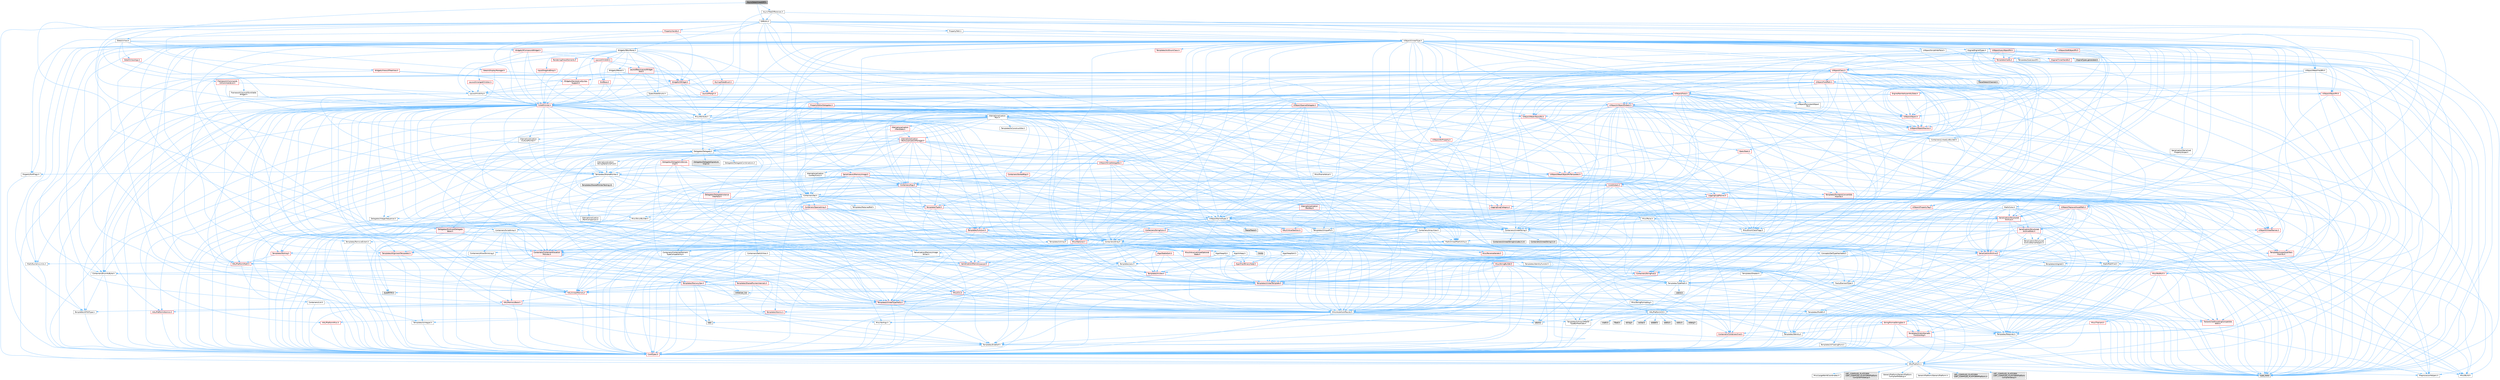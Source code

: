 digraph "AsyncDetailViewDiff.h"
{
 // INTERACTIVE_SVG=YES
 // LATEX_PDF_SIZE
  bgcolor="transparent";
  edge [fontname=Helvetica,fontsize=10,labelfontname=Helvetica,labelfontsize=10];
  node [fontname=Helvetica,fontsize=10,shape=box,height=0.2,width=0.4];
  Node1 [id="Node000001",label="AsyncDetailViewDiff.h",height=0.2,width=0.4,color="gray40", fillcolor="grey60", style="filled", fontcolor="black",tooltip=" "];
  Node1 -> Node2 [id="edge1_Node000001_Node000002",color="steelblue1",style="solid",tooltip=" "];
  Node2 [id="Node000002",label="AsyncTreeDifferences.h",height=0.2,width=0.4,color="grey40", fillcolor="white", style="filled",URL="$dd/d63/AsyncTreeDifferences_8h.html",tooltip=" "];
  Node2 -> Node3 [id="edge2_Node000002_Node000003",color="steelblue1",style="solid",tooltip=" "];
  Node3 [id="Node000003",label="DiffUtils.h",height=0.2,width=0.4,color="grey40", fillcolor="white", style="filled",URL="$d4/d91/DiffUtils_8h.html",tooltip=" "];
  Node3 -> Node4 [id="edge3_Node000003_Node000004",color="steelblue1",style="solid",tooltip=" "];
  Node4 [id="Node000004",label="Containers/Array.h",height=0.2,width=0.4,color="grey40", fillcolor="white", style="filled",URL="$df/dd0/Array_8h.html",tooltip=" "];
  Node4 -> Node5 [id="edge4_Node000004_Node000005",color="steelblue1",style="solid",tooltip=" "];
  Node5 [id="Node000005",label="CoreTypes.h",height=0.2,width=0.4,color="red", fillcolor="#FFF0F0", style="filled",URL="$dc/dec/CoreTypes_8h.html",tooltip=" "];
  Node5 -> Node6 [id="edge5_Node000005_Node000006",color="steelblue1",style="solid",tooltip=" "];
  Node6 [id="Node000006",label="HAL/Platform.h",height=0.2,width=0.4,color="grey40", fillcolor="white", style="filled",URL="$d9/dd0/Platform_8h.html",tooltip=" "];
  Node6 -> Node7 [id="edge6_Node000006_Node000007",color="steelblue1",style="solid",tooltip=" "];
  Node7 [id="Node000007",label="Misc/Build.h",height=0.2,width=0.4,color="grey40", fillcolor="white", style="filled",URL="$d3/dbb/Build_8h.html",tooltip=" "];
  Node6 -> Node8 [id="edge7_Node000006_Node000008",color="steelblue1",style="solid",tooltip=" "];
  Node8 [id="Node000008",label="Misc/LargeWorldCoordinates.h",height=0.2,width=0.4,color="grey40", fillcolor="white", style="filled",URL="$d2/dcb/LargeWorldCoordinates_8h.html",tooltip=" "];
  Node6 -> Node9 [id="edge8_Node000006_Node000009",color="steelblue1",style="solid",tooltip=" "];
  Node9 [id="Node000009",label="type_traits",height=0.2,width=0.4,color="grey60", fillcolor="#E0E0E0", style="filled",tooltip=" "];
  Node6 -> Node10 [id="edge9_Node000006_Node000010",color="steelblue1",style="solid",tooltip=" "];
  Node10 [id="Node000010",label="PreprocessorHelpers.h",height=0.2,width=0.4,color="grey40", fillcolor="white", style="filled",URL="$db/ddb/PreprocessorHelpers_8h.html",tooltip=" "];
  Node6 -> Node11 [id="edge10_Node000006_Node000011",color="steelblue1",style="solid",tooltip=" "];
  Node11 [id="Node000011",label="UBT_COMPILED_PLATFORM\l/UBT_COMPILED_PLATFORMPlatform\lCompilerPreSetup.h",height=0.2,width=0.4,color="grey60", fillcolor="#E0E0E0", style="filled",tooltip=" "];
  Node6 -> Node12 [id="edge11_Node000006_Node000012",color="steelblue1",style="solid",tooltip=" "];
  Node12 [id="Node000012",label="GenericPlatform/GenericPlatform\lCompilerPreSetup.h",height=0.2,width=0.4,color="grey40", fillcolor="white", style="filled",URL="$d9/dc8/GenericPlatformCompilerPreSetup_8h.html",tooltip=" "];
  Node6 -> Node13 [id="edge12_Node000006_Node000013",color="steelblue1",style="solid",tooltip=" "];
  Node13 [id="Node000013",label="GenericPlatform/GenericPlatform.h",height=0.2,width=0.4,color="grey40", fillcolor="white", style="filled",URL="$d6/d84/GenericPlatform_8h.html",tooltip=" "];
  Node6 -> Node14 [id="edge13_Node000006_Node000014",color="steelblue1",style="solid",tooltip=" "];
  Node14 [id="Node000014",label="UBT_COMPILED_PLATFORM\l/UBT_COMPILED_PLATFORMPlatform.h",height=0.2,width=0.4,color="grey60", fillcolor="#E0E0E0", style="filled",tooltip=" "];
  Node6 -> Node15 [id="edge14_Node000006_Node000015",color="steelblue1",style="solid",tooltip=" "];
  Node15 [id="Node000015",label="UBT_COMPILED_PLATFORM\l/UBT_COMPILED_PLATFORMPlatform\lCompilerSetup.h",height=0.2,width=0.4,color="grey60", fillcolor="#E0E0E0", style="filled",tooltip=" "];
  Node4 -> Node19 [id="edge15_Node000004_Node000019",color="steelblue1",style="solid",tooltip=" "];
  Node19 [id="Node000019",label="Misc/AssertionMacros.h",height=0.2,width=0.4,color="grey40", fillcolor="white", style="filled",URL="$d0/dfa/AssertionMacros_8h.html",tooltip=" "];
  Node19 -> Node5 [id="edge16_Node000019_Node000005",color="steelblue1",style="solid",tooltip=" "];
  Node19 -> Node6 [id="edge17_Node000019_Node000006",color="steelblue1",style="solid",tooltip=" "];
  Node19 -> Node20 [id="edge18_Node000019_Node000020",color="steelblue1",style="solid",tooltip=" "];
  Node20 [id="Node000020",label="HAL/PlatformMisc.h",height=0.2,width=0.4,color="red", fillcolor="#FFF0F0", style="filled",URL="$d0/df5/PlatformMisc_8h.html",tooltip=" "];
  Node20 -> Node5 [id="edge19_Node000020_Node000005",color="steelblue1",style="solid",tooltip=" "];
  Node19 -> Node10 [id="edge20_Node000019_Node000010",color="steelblue1",style="solid",tooltip=" "];
  Node19 -> Node56 [id="edge21_Node000019_Node000056",color="steelblue1",style="solid",tooltip=" "];
  Node56 [id="Node000056",label="Templates/EnableIf.h",height=0.2,width=0.4,color="grey40", fillcolor="white", style="filled",URL="$d7/d60/EnableIf_8h.html",tooltip=" "];
  Node56 -> Node5 [id="edge22_Node000056_Node000005",color="steelblue1",style="solid",tooltip=" "];
  Node19 -> Node57 [id="edge23_Node000019_Node000057",color="steelblue1",style="solid",tooltip=" "];
  Node57 [id="Node000057",label="Templates/IsArrayOrRefOf\lTypeByPredicate.h",height=0.2,width=0.4,color="grey40", fillcolor="white", style="filled",URL="$d6/da1/IsArrayOrRefOfTypeByPredicate_8h.html",tooltip=" "];
  Node57 -> Node5 [id="edge24_Node000057_Node000005",color="steelblue1",style="solid",tooltip=" "];
  Node19 -> Node58 [id="edge25_Node000019_Node000058",color="steelblue1",style="solid",tooltip=" "];
  Node58 [id="Node000058",label="Templates/IsValidVariadic\lFunctionArg.h",height=0.2,width=0.4,color="red", fillcolor="#FFF0F0", style="filled",URL="$d0/dc8/IsValidVariadicFunctionArg_8h.html",tooltip=" "];
  Node58 -> Node5 [id="edge26_Node000058_Node000005",color="steelblue1",style="solid",tooltip=" "];
  Node58 -> Node9 [id="edge27_Node000058_Node000009",color="steelblue1",style="solid",tooltip=" "];
  Node19 -> Node60 [id="edge28_Node000019_Node000060",color="steelblue1",style="solid",tooltip=" "];
  Node60 [id="Node000060",label="Traits/IsCharEncodingCompatible\lWith.h",height=0.2,width=0.4,color="red", fillcolor="#FFF0F0", style="filled",URL="$df/dd1/IsCharEncodingCompatibleWith_8h.html",tooltip=" "];
  Node60 -> Node9 [id="edge29_Node000060_Node000009",color="steelblue1",style="solid",tooltip=" "];
  Node19 -> Node62 [id="edge30_Node000019_Node000062",color="steelblue1",style="solid",tooltip=" "];
  Node62 [id="Node000062",label="Misc/VarArgs.h",height=0.2,width=0.4,color="grey40", fillcolor="white", style="filled",URL="$d5/d6f/VarArgs_8h.html",tooltip=" "];
  Node62 -> Node5 [id="edge31_Node000062_Node000005",color="steelblue1",style="solid",tooltip=" "];
  Node19 -> Node63 [id="edge32_Node000019_Node000063",color="steelblue1",style="solid",tooltip=" "];
  Node63 [id="Node000063",label="String/FormatStringSan.h",height=0.2,width=0.4,color="red", fillcolor="#FFF0F0", style="filled",URL="$d3/d8b/FormatStringSan_8h.html",tooltip=" "];
  Node63 -> Node9 [id="edge33_Node000063_Node000009",color="steelblue1",style="solid",tooltip=" "];
  Node63 -> Node5 [id="edge34_Node000063_Node000005",color="steelblue1",style="solid",tooltip=" "];
  Node63 -> Node64 [id="edge35_Node000063_Node000064",color="steelblue1",style="solid",tooltip=" "];
  Node64 [id="Node000064",label="Templates/Requires.h",height=0.2,width=0.4,color="grey40", fillcolor="white", style="filled",URL="$dc/d96/Requires_8h.html",tooltip=" "];
  Node64 -> Node56 [id="edge36_Node000064_Node000056",color="steelblue1",style="solid",tooltip=" "];
  Node64 -> Node9 [id="edge37_Node000064_Node000009",color="steelblue1",style="solid",tooltip=" "];
  Node63 -> Node65 [id="edge38_Node000063_Node000065",color="steelblue1",style="solid",tooltip=" "];
  Node65 [id="Node000065",label="Templates/Identity.h",height=0.2,width=0.4,color="grey40", fillcolor="white", style="filled",URL="$d0/dd5/Identity_8h.html",tooltip=" "];
  Node63 -> Node58 [id="edge39_Node000063_Node000058",color="steelblue1",style="solid",tooltip=" "];
  Node63 -> Node28 [id="edge40_Node000063_Node000028",color="steelblue1",style="solid",tooltip=" "];
  Node28 [id="Node000028",label="Containers/ContainersFwd.h",height=0.2,width=0.4,color="red", fillcolor="#FFF0F0", style="filled",URL="$d4/d0a/ContainersFwd_8h.html",tooltip=" "];
  Node28 -> Node6 [id="edge41_Node000028_Node000006",color="steelblue1",style="solid",tooltip=" "];
  Node28 -> Node5 [id="edge42_Node000028_Node000005",color="steelblue1",style="solid",tooltip=" "];
  Node19 -> Node69 [id="edge43_Node000019_Node000069",color="steelblue1",style="solid",tooltip=" "];
  Node69 [id="Node000069",label="atomic",height=0.2,width=0.4,color="grey60", fillcolor="#E0E0E0", style="filled",tooltip=" "];
  Node4 -> Node70 [id="edge44_Node000004_Node000070",color="steelblue1",style="solid",tooltip=" "];
  Node70 [id="Node000070",label="Misc/IntrusiveUnsetOptional\lState.h",height=0.2,width=0.4,color="red", fillcolor="#FFF0F0", style="filled",URL="$d2/d0a/IntrusiveUnsetOptionalState_8h.html",tooltip=" "];
  Node4 -> Node72 [id="edge45_Node000004_Node000072",color="steelblue1",style="solid",tooltip=" "];
  Node72 [id="Node000072",label="Misc/ReverseIterate.h",height=0.2,width=0.4,color="red", fillcolor="#FFF0F0", style="filled",URL="$db/de3/ReverseIterate_8h.html",tooltip=" "];
  Node72 -> Node6 [id="edge46_Node000072_Node000006",color="steelblue1",style="solid",tooltip=" "];
  Node4 -> Node74 [id="edge47_Node000004_Node000074",color="steelblue1",style="solid",tooltip=" "];
  Node74 [id="Node000074",label="HAL/UnrealMemory.h",height=0.2,width=0.4,color="red", fillcolor="#FFF0F0", style="filled",URL="$d9/d96/UnrealMemory_8h.html",tooltip=" "];
  Node74 -> Node5 [id="edge48_Node000074_Node000005",color="steelblue1",style="solid",tooltip=" "];
  Node74 -> Node78 [id="edge49_Node000074_Node000078",color="steelblue1",style="solid",tooltip=" "];
  Node78 [id="Node000078",label="HAL/MemoryBase.h",height=0.2,width=0.4,color="red", fillcolor="#FFF0F0", style="filled",URL="$d6/d9f/MemoryBase_8h.html",tooltip=" "];
  Node78 -> Node5 [id="edge50_Node000078_Node000005",color="steelblue1",style="solid",tooltip=" "];
  Node78 -> Node49 [id="edge51_Node000078_Node000049",color="steelblue1",style="solid",tooltip=" "];
  Node49 [id="Node000049",label="HAL/PlatformAtomics.h",height=0.2,width=0.4,color="red", fillcolor="#FFF0F0", style="filled",URL="$d3/d36/PlatformAtomics_8h.html",tooltip=" "];
  Node49 -> Node5 [id="edge52_Node000049_Node000005",color="steelblue1",style="solid",tooltip=" "];
  Node78 -> Node32 [id="edge53_Node000078_Node000032",color="steelblue1",style="solid",tooltip=" "];
  Node32 [id="Node000032",label="HAL/PlatformCrt.h",height=0.2,width=0.4,color="grey40", fillcolor="white", style="filled",URL="$d8/d75/PlatformCrt_8h.html",tooltip=" "];
  Node32 -> Node33 [id="edge54_Node000032_Node000033",color="steelblue1",style="solid",tooltip=" "];
  Node33 [id="Node000033",label="new",height=0.2,width=0.4,color="grey60", fillcolor="#E0E0E0", style="filled",tooltip=" "];
  Node32 -> Node34 [id="edge55_Node000032_Node000034",color="steelblue1",style="solid",tooltip=" "];
  Node34 [id="Node000034",label="wchar.h",height=0.2,width=0.4,color="grey60", fillcolor="#E0E0E0", style="filled",tooltip=" "];
  Node32 -> Node35 [id="edge56_Node000032_Node000035",color="steelblue1",style="solid",tooltip=" "];
  Node35 [id="Node000035",label="stddef.h",height=0.2,width=0.4,color="grey60", fillcolor="#E0E0E0", style="filled",tooltip=" "];
  Node32 -> Node36 [id="edge57_Node000032_Node000036",color="steelblue1",style="solid",tooltip=" "];
  Node36 [id="Node000036",label="stdlib.h",height=0.2,width=0.4,color="grey60", fillcolor="#E0E0E0", style="filled",tooltip=" "];
  Node32 -> Node37 [id="edge58_Node000032_Node000037",color="steelblue1",style="solid",tooltip=" "];
  Node37 [id="Node000037",label="stdio.h",height=0.2,width=0.4,color="grey60", fillcolor="#E0E0E0", style="filled",tooltip=" "];
  Node32 -> Node38 [id="edge59_Node000032_Node000038",color="steelblue1",style="solid",tooltip=" "];
  Node38 [id="Node000038",label="stdarg.h",height=0.2,width=0.4,color="grey60", fillcolor="#E0E0E0", style="filled",tooltip=" "];
  Node32 -> Node39 [id="edge60_Node000032_Node000039",color="steelblue1",style="solid",tooltip=" "];
  Node39 [id="Node000039",label="math.h",height=0.2,width=0.4,color="grey60", fillcolor="#E0E0E0", style="filled",tooltip=" "];
  Node32 -> Node40 [id="edge61_Node000032_Node000040",color="steelblue1",style="solid",tooltip=" "];
  Node40 [id="Node000040",label="float.h",height=0.2,width=0.4,color="grey60", fillcolor="#E0E0E0", style="filled",tooltip=" "];
  Node32 -> Node41 [id="edge62_Node000032_Node000041",color="steelblue1",style="solid",tooltip=" "];
  Node41 [id="Node000041",label="string.h",height=0.2,width=0.4,color="grey60", fillcolor="#E0E0E0", style="filled",tooltip=" "];
  Node78 -> Node82 [id="edge63_Node000078_Node000082",color="steelblue1",style="solid",tooltip=" "];
  Node82 [id="Node000082",label="Templates/Atomic.h",height=0.2,width=0.4,color="red", fillcolor="#FFF0F0", style="filled",URL="$d3/d91/Atomic_8h.html",tooltip=" "];
  Node82 -> Node85 [id="edge64_Node000082_Node000085",color="steelblue1",style="solid",tooltip=" "];
  Node85 [id="Node000085",label="Templates/IsIntegral.h",height=0.2,width=0.4,color="grey40", fillcolor="white", style="filled",URL="$da/d64/IsIntegral_8h.html",tooltip=" "];
  Node85 -> Node5 [id="edge65_Node000085_Node000005",color="steelblue1",style="solid",tooltip=" "];
  Node82 -> Node69 [id="edge66_Node000082_Node000069",color="steelblue1",style="solid",tooltip=" "];
  Node4 -> Node95 [id="edge67_Node000004_Node000095",color="steelblue1",style="solid",tooltip=" "];
  Node95 [id="Node000095",label="Templates/UnrealTypeTraits.h",height=0.2,width=0.4,color="red", fillcolor="#FFF0F0", style="filled",URL="$d2/d2d/UnrealTypeTraits_8h.html",tooltip=" "];
  Node95 -> Node5 [id="edge68_Node000095_Node000005",color="steelblue1",style="solid",tooltip=" "];
  Node95 -> Node19 [id="edge69_Node000095_Node000019",color="steelblue1",style="solid",tooltip=" "];
  Node95 -> Node56 [id="edge70_Node000095_Node000056",color="steelblue1",style="solid",tooltip=" "];
  Node95 -> Node97 [id="edge71_Node000095_Node000097",color="steelblue1",style="solid",tooltip=" "];
  Node97 [id="Node000097",label="Templates/Models.h",height=0.2,width=0.4,color="grey40", fillcolor="white", style="filled",URL="$d3/d0c/Models_8h.html",tooltip=" "];
  Node97 -> Node65 [id="edge72_Node000097_Node000065",color="steelblue1",style="solid",tooltip=" "];
  Node95 -> Node98 [id="edge73_Node000095_Node000098",color="steelblue1",style="solid",tooltip=" "];
  Node98 [id="Node000098",label="Templates/IsPODType.h",height=0.2,width=0.4,color="grey40", fillcolor="white", style="filled",URL="$d7/db1/IsPODType_8h.html",tooltip=" "];
  Node98 -> Node5 [id="edge74_Node000098_Node000005",color="steelblue1",style="solid",tooltip=" "];
  Node4 -> Node100 [id="edge75_Node000004_Node000100",color="steelblue1",style="solid",tooltip=" "];
  Node100 [id="Node000100",label="Templates/UnrealTemplate.h",height=0.2,width=0.4,color="red", fillcolor="#FFF0F0", style="filled",URL="$d4/d24/UnrealTemplate_8h.html",tooltip=" "];
  Node100 -> Node5 [id="edge76_Node000100_Node000005",color="steelblue1",style="solid",tooltip=" "];
  Node100 -> Node74 [id="edge77_Node000100_Node000074",color="steelblue1",style="solid",tooltip=" "];
  Node100 -> Node95 [id="edge78_Node000100_Node000095",color="steelblue1",style="solid",tooltip=" "];
  Node100 -> Node64 [id="edge79_Node000100_Node000064",color="steelblue1",style="solid",tooltip=" "];
  Node100 -> Node65 [id="edge80_Node000100_Node000065",color="steelblue1",style="solid",tooltip=" "];
  Node100 -> Node9 [id="edge81_Node000100_Node000009",color="steelblue1",style="solid",tooltip=" "];
  Node4 -> Node106 [id="edge82_Node000004_Node000106",color="steelblue1",style="solid",tooltip=" "];
  Node106 [id="Node000106",label="Containers/AllowShrinking.h",height=0.2,width=0.4,color="grey40", fillcolor="white", style="filled",URL="$d7/d1a/AllowShrinking_8h.html",tooltip=" "];
  Node106 -> Node5 [id="edge83_Node000106_Node000005",color="steelblue1",style="solid",tooltip=" "];
  Node4 -> Node107 [id="edge84_Node000004_Node000107",color="steelblue1",style="solid",tooltip=" "];
  Node107 [id="Node000107",label="Containers/ContainerAllocation\lPolicies.h",height=0.2,width=0.4,color="red", fillcolor="#FFF0F0", style="filled",URL="$d7/dff/ContainerAllocationPolicies_8h.html",tooltip=" "];
  Node107 -> Node5 [id="edge85_Node000107_Node000005",color="steelblue1",style="solid",tooltip=" "];
  Node107 -> Node107 [id="edge86_Node000107_Node000107",color="steelblue1",style="solid",tooltip=" "];
  Node107 -> Node109 [id="edge87_Node000107_Node000109",color="steelblue1",style="solid",tooltip=" "];
  Node109 [id="Node000109",label="HAL/PlatformMath.h",height=0.2,width=0.4,color="red", fillcolor="#FFF0F0", style="filled",URL="$dc/d53/PlatformMath_8h.html",tooltip=" "];
  Node109 -> Node5 [id="edge88_Node000109_Node000005",color="steelblue1",style="solid",tooltip=" "];
  Node107 -> Node74 [id="edge89_Node000107_Node000074",color="steelblue1",style="solid",tooltip=" "];
  Node107 -> Node42 [id="edge90_Node000107_Node000042",color="steelblue1",style="solid",tooltip=" "];
  Node42 [id="Node000042",label="Math/NumericLimits.h",height=0.2,width=0.4,color="grey40", fillcolor="white", style="filled",URL="$df/d1b/NumericLimits_8h.html",tooltip=" "];
  Node42 -> Node5 [id="edge91_Node000042_Node000005",color="steelblue1",style="solid",tooltip=" "];
  Node107 -> Node19 [id="edge92_Node000107_Node000019",color="steelblue1",style="solid",tooltip=" "];
  Node107 -> Node118 [id="edge93_Node000107_Node000118",color="steelblue1",style="solid",tooltip=" "];
  Node118 [id="Node000118",label="Templates/MemoryOps.h",height=0.2,width=0.4,color="red", fillcolor="#FFF0F0", style="filled",URL="$db/dea/MemoryOps_8h.html",tooltip=" "];
  Node118 -> Node5 [id="edge94_Node000118_Node000005",color="steelblue1",style="solid",tooltip=" "];
  Node118 -> Node74 [id="edge95_Node000118_Node000074",color="steelblue1",style="solid",tooltip=" "];
  Node118 -> Node64 [id="edge96_Node000118_Node000064",color="steelblue1",style="solid",tooltip=" "];
  Node118 -> Node95 [id="edge97_Node000118_Node000095",color="steelblue1",style="solid",tooltip=" "];
  Node118 -> Node33 [id="edge98_Node000118_Node000033",color="steelblue1",style="solid",tooltip=" "];
  Node118 -> Node9 [id="edge99_Node000118_Node000009",color="steelblue1",style="solid",tooltip=" "];
  Node107 -> Node9 [id="edge100_Node000107_Node000009",color="steelblue1",style="solid",tooltip=" "];
  Node4 -> Node119 [id="edge101_Node000004_Node000119",color="steelblue1",style="solid",tooltip=" "];
  Node119 [id="Node000119",label="Containers/ContainerElement\lTypeCompatibility.h",height=0.2,width=0.4,color="grey40", fillcolor="white", style="filled",URL="$df/ddf/ContainerElementTypeCompatibility_8h.html",tooltip=" "];
  Node119 -> Node5 [id="edge102_Node000119_Node000005",color="steelblue1",style="solid",tooltip=" "];
  Node119 -> Node95 [id="edge103_Node000119_Node000095",color="steelblue1",style="solid",tooltip=" "];
  Node4 -> Node120 [id="edge104_Node000004_Node000120",color="steelblue1",style="solid",tooltip=" "];
  Node120 [id="Node000120",label="Serialization/Archive.h",height=0.2,width=0.4,color="red", fillcolor="#FFF0F0", style="filled",URL="$d7/d3b/Archive_8h.html",tooltip=" "];
  Node120 -> Node5 [id="edge105_Node000120_Node000005",color="steelblue1",style="solid",tooltip=" "];
  Node120 -> Node29 [id="edge106_Node000120_Node000029",color="steelblue1",style="solid",tooltip=" "];
  Node29 [id="Node000029",label="Math/MathFwd.h",height=0.2,width=0.4,color="grey40", fillcolor="white", style="filled",URL="$d2/d10/MathFwd_8h.html",tooltip=" "];
  Node29 -> Node6 [id="edge107_Node000029_Node000006",color="steelblue1",style="solid",tooltip=" "];
  Node120 -> Node19 [id="edge108_Node000120_Node000019",color="steelblue1",style="solid",tooltip=" "];
  Node120 -> Node7 [id="edge109_Node000120_Node000007",color="steelblue1",style="solid",tooltip=" "];
  Node120 -> Node62 [id="edge110_Node000120_Node000062",color="steelblue1",style="solid",tooltip=" "];
  Node120 -> Node56 [id="edge111_Node000120_Node000056",color="steelblue1",style="solid",tooltip=" "];
  Node120 -> Node57 [id="edge112_Node000120_Node000057",color="steelblue1",style="solid",tooltip=" "];
  Node120 -> Node114 [id="edge113_Node000120_Node000114",color="steelblue1",style="solid",tooltip=" "];
  Node114 [id="Node000114",label="Templates/IsSigned.h",height=0.2,width=0.4,color="grey40", fillcolor="white", style="filled",URL="$d8/dd8/IsSigned_8h.html",tooltip=" "];
  Node114 -> Node5 [id="edge114_Node000114_Node000005",color="steelblue1",style="solid",tooltip=" "];
  Node120 -> Node58 [id="edge115_Node000120_Node000058",color="steelblue1",style="solid",tooltip=" "];
  Node120 -> Node100 [id="edge116_Node000120_Node000100",color="steelblue1",style="solid",tooltip=" "];
  Node120 -> Node60 [id="edge117_Node000120_Node000060",color="steelblue1",style="solid",tooltip=" "];
  Node4 -> Node130 [id="edge118_Node000004_Node000130",color="steelblue1",style="solid",tooltip=" "];
  Node130 [id="Node000130",label="Serialization/MemoryImage\lWriter.h",height=0.2,width=0.4,color="grey40", fillcolor="white", style="filled",URL="$d0/d08/MemoryImageWriter_8h.html",tooltip=" "];
  Node130 -> Node5 [id="edge119_Node000130_Node000005",color="steelblue1",style="solid",tooltip=" "];
  Node130 -> Node131 [id="edge120_Node000130_Node000131",color="steelblue1",style="solid",tooltip=" "];
  Node131 [id="Node000131",label="Serialization/MemoryLayout.h",height=0.2,width=0.4,color="red", fillcolor="#FFF0F0", style="filled",URL="$d7/d66/MemoryLayout_8h.html",tooltip=" "];
  Node131 -> Node134 [id="edge121_Node000131_Node000134",color="steelblue1",style="solid",tooltip=" "];
  Node134 [id="Node000134",label="Containers/EnumAsByte.h",height=0.2,width=0.4,color="grey40", fillcolor="white", style="filled",URL="$d6/d9a/EnumAsByte_8h.html",tooltip=" "];
  Node134 -> Node5 [id="edge122_Node000134_Node000005",color="steelblue1",style="solid",tooltip=" "];
  Node134 -> Node98 [id="edge123_Node000134_Node000098",color="steelblue1",style="solid",tooltip=" "];
  Node134 -> Node135 [id="edge124_Node000134_Node000135",color="steelblue1",style="solid",tooltip=" "];
  Node135 [id="Node000135",label="Templates/TypeHash.h",height=0.2,width=0.4,color="grey40", fillcolor="white", style="filled",URL="$d1/d62/TypeHash_8h.html",tooltip=" "];
  Node135 -> Node5 [id="edge125_Node000135_Node000005",color="steelblue1",style="solid",tooltip=" "];
  Node135 -> Node64 [id="edge126_Node000135_Node000064",color="steelblue1",style="solid",tooltip=" "];
  Node135 -> Node136 [id="edge127_Node000135_Node000136",color="steelblue1",style="solid",tooltip=" "];
  Node136 [id="Node000136",label="Misc/Crc.h",height=0.2,width=0.4,color="red", fillcolor="#FFF0F0", style="filled",URL="$d4/dd2/Crc_8h.html",tooltip=" "];
  Node136 -> Node5 [id="edge128_Node000136_Node000005",color="steelblue1",style="solid",tooltip=" "];
  Node136 -> Node19 [id="edge129_Node000136_Node000019",color="steelblue1",style="solid",tooltip=" "];
  Node136 -> Node95 [id="edge130_Node000136_Node000095",color="steelblue1",style="solid",tooltip=" "];
  Node135 -> Node141 [id="edge131_Node000135_Node000141",color="steelblue1",style="solid",tooltip=" "];
  Node141 [id="Node000141",label="stdint.h",height=0.2,width=0.4,color="grey60", fillcolor="#E0E0E0", style="filled",tooltip=" "];
  Node135 -> Node9 [id="edge132_Node000135_Node000009",color="steelblue1",style="solid",tooltip=" "];
  Node131 -> Node22 [id="edge133_Node000131_Node000022",color="steelblue1",style="solid",tooltip=" "];
  Node22 [id="Node000022",label="Containers/StringFwd.h",height=0.2,width=0.4,color="red", fillcolor="#FFF0F0", style="filled",URL="$df/d37/StringFwd_8h.html",tooltip=" "];
  Node22 -> Node5 [id="edge134_Node000022_Node000005",color="steelblue1",style="solid",tooltip=" "];
  Node22 -> Node23 [id="edge135_Node000022_Node000023",color="steelblue1",style="solid",tooltip=" "];
  Node23 [id="Node000023",label="Traits/ElementType.h",height=0.2,width=0.4,color="grey40", fillcolor="white", style="filled",URL="$d5/d4f/ElementType_8h.html",tooltip=" "];
  Node23 -> Node6 [id="edge136_Node000023_Node000006",color="steelblue1",style="solid",tooltip=" "];
  Node23 -> Node24 [id="edge137_Node000023_Node000024",color="steelblue1",style="solid",tooltip=" "];
  Node24 [id="Node000024",label="initializer_list",height=0.2,width=0.4,color="grey60", fillcolor="#E0E0E0", style="filled",tooltip=" "];
  Node23 -> Node9 [id="edge138_Node000023_Node000009",color="steelblue1",style="solid",tooltip=" "];
  Node131 -> Node74 [id="edge139_Node000131_Node000074",color="steelblue1",style="solid",tooltip=" "];
  Node131 -> Node56 [id="edge140_Node000131_Node000056",color="steelblue1",style="solid",tooltip=" "];
  Node131 -> Node97 [id="edge141_Node000131_Node000097",color="steelblue1",style="solid",tooltip=" "];
  Node131 -> Node100 [id="edge142_Node000131_Node000100",color="steelblue1",style="solid",tooltip=" "];
  Node4 -> Node144 [id="edge143_Node000004_Node000144",color="steelblue1",style="solid",tooltip=" "];
  Node144 [id="Node000144",label="Algo/Heapify.h",height=0.2,width=0.4,color="grey40", fillcolor="white", style="filled",URL="$d0/d2a/Heapify_8h.html",tooltip=" "];
  Node144 -> Node145 [id="edge144_Node000144_Node000145",color="steelblue1",style="solid",tooltip=" "];
  Node145 [id="Node000145",label="Algo/Impl/BinaryHeap.h",height=0.2,width=0.4,color="red", fillcolor="#FFF0F0", style="filled",URL="$d7/da3/Algo_2Impl_2BinaryHeap_8h.html",tooltip=" "];
  Node145 -> Node146 [id="edge145_Node000145_Node000146",color="steelblue1",style="solid",tooltip=" "];
  Node146 [id="Node000146",label="Templates/Invoke.h",height=0.2,width=0.4,color="red", fillcolor="#FFF0F0", style="filled",URL="$d7/deb/Invoke_8h.html",tooltip=" "];
  Node146 -> Node5 [id="edge146_Node000146_Node000005",color="steelblue1",style="solid",tooltip=" "];
  Node146 -> Node100 [id="edge147_Node000146_Node000100",color="steelblue1",style="solid",tooltip=" "];
  Node146 -> Node9 [id="edge148_Node000146_Node000009",color="steelblue1",style="solid",tooltip=" "];
  Node145 -> Node9 [id="edge149_Node000145_Node000009",color="steelblue1",style="solid",tooltip=" "];
  Node144 -> Node150 [id="edge150_Node000144_Node000150",color="steelblue1",style="solid",tooltip=" "];
  Node150 [id="Node000150",label="Templates/IdentityFunctor.h",height=0.2,width=0.4,color="grey40", fillcolor="white", style="filled",URL="$d7/d2e/IdentityFunctor_8h.html",tooltip=" "];
  Node150 -> Node6 [id="edge151_Node000150_Node000006",color="steelblue1",style="solid",tooltip=" "];
  Node144 -> Node146 [id="edge152_Node000144_Node000146",color="steelblue1",style="solid",tooltip=" "];
  Node144 -> Node151 [id="edge153_Node000144_Node000151",color="steelblue1",style="solid",tooltip=" "];
  Node151 [id="Node000151",label="Templates/Less.h",height=0.2,width=0.4,color="grey40", fillcolor="white", style="filled",URL="$de/dc8/Less_8h.html",tooltip=" "];
  Node151 -> Node5 [id="edge154_Node000151_Node000005",color="steelblue1",style="solid",tooltip=" "];
  Node151 -> Node100 [id="edge155_Node000151_Node000100",color="steelblue1",style="solid",tooltip=" "];
  Node144 -> Node100 [id="edge156_Node000144_Node000100",color="steelblue1",style="solid",tooltip=" "];
  Node4 -> Node152 [id="edge157_Node000004_Node000152",color="steelblue1",style="solid",tooltip=" "];
  Node152 [id="Node000152",label="Algo/HeapSort.h",height=0.2,width=0.4,color="grey40", fillcolor="white", style="filled",URL="$d3/d92/HeapSort_8h.html",tooltip=" "];
  Node152 -> Node145 [id="edge158_Node000152_Node000145",color="steelblue1",style="solid",tooltip=" "];
  Node152 -> Node150 [id="edge159_Node000152_Node000150",color="steelblue1",style="solid",tooltip=" "];
  Node152 -> Node151 [id="edge160_Node000152_Node000151",color="steelblue1",style="solid",tooltip=" "];
  Node152 -> Node100 [id="edge161_Node000152_Node000100",color="steelblue1",style="solid",tooltip=" "];
  Node4 -> Node153 [id="edge162_Node000004_Node000153",color="steelblue1",style="solid",tooltip=" "];
  Node153 [id="Node000153",label="Algo/IsHeap.h",height=0.2,width=0.4,color="grey40", fillcolor="white", style="filled",URL="$de/d32/IsHeap_8h.html",tooltip=" "];
  Node153 -> Node145 [id="edge163_Node000153_Node000145",color="steelblue1",style="solid",tooltip=" "];
  Node153 -> Node150 [id="edge164_Node000153_Node000150",color="steelblue1",style="solid",tooltip=" "];
  Node153 -> Node146 [id="edge165_Node000153_Node000146",color="steelblue1",style="solid",tooltip=" "];
  Node153 -> Node151 [id="edge166_Node000153_Node000151",color="steelblue1",style="solid",tooltip=" "];
  Node153 -> Node100 [id="edge167_Node000153_Node000100",color="steelblue1",style="solid",tooltip=" "];
  Node4 -> Node145 [id="edge168_Node000004_Node000145",color="steelblue1",style="solid",tooltip=" "];
  Node4 -> Node154 [id="edge169_Node000004_Node000154",color="steelblue1",style="solid",tooltip=" "];
  Node154 [id="Node000154",label="Algo/StableSort.h",height=0.2,width=0.4,color="red", fillcolor="#FFF0F0", style="filled",URL="$d7/d3c/StableSort_8h.html",tooltip=" "];
  Node154 -> Node150 [id="edge170_Node000154_Node000150",color="steelblue1",style="solid",tooltip=" "];
  Node154 -> Node146 [id="edge171_Node000154_Node000146",color="steelblue1",style="solid",tooltip=" "];
  Node154 -> Node151 [id="edge172_Node000154_Node000151",color="steelblue1",style="solid",tooltip=" "];
  Node154 -> Node100 [id="edge173_Node000154_Node000100",color="steelblue1",style="solid",tooltip=" "];
  Node4 -> Node157 [id="edge174_Node000004_Node000157",color="steelblue1",style="solid",tooltip=" "];
  Node157 [id="Node000157",label="Concepts/GetTypeHashable.h",height=0.2,width=0.4,color="grey40", fillcolor="white", style="filled",URL="$d3/da2/GetTypeHashable_8h.html",tooltip=" "];
  Node157 -> Node5 [id="edge175_Node000157_Node000005",color="steelblue1",style="solid",tooltip=" "];
  Node157 -> Node135 [id="edge176_Node000157_Node000135",color="steelblue1",style="solid",tooltip=" "];
  Node4 -> Node150 [id="edge177_Node000004_Node000150",color="steelblue1",style="solid",tooltip=" "];
  Node4 -> Node146 [id="edge178_Node000004_Node000146",color="steelblue1",style="solid",tooltip=" "];
  Node4 -> Node151 [id="edge179_Node000004_Node000151",color="steelblue1",style="solid",tooltip=" "];
  Node4 -> Node158 [id="edge180_Node000004_Node000158",color="steelblue1",style="solid",tooltip=" "];
  Node158 [id="Node000158",label="Templates/LosesQualifiers\lFromTo.h",height=0.2,width=0.4,color="red", fillcolor="#FFF0F0", style="filled",URL="$d2/db3/LosesQualifiersFromTo_8h.html",tooltip=" "];
  Node158 -> Node9 [id="edge181_Node000158_Node000009",color="steelblue1",style="solid",tooltip=" "];
  Node4 -> Node64 [id="edge182_Node000004_Node000064",color="steelblue1",style="solid",tooltip=" "];
  Node4 -> Node159 [id="edge183_Node000004_Node000159",color="steelblue1",style="solid",tooltip=" "];
  Node159 [id="Node000159",label="Templates/Sorting.h",height=0.2,width=0.4,color="red", fillcolor="#FFF0F0", style="filled",URL="$d3/d9e/Sorting_8h.html",tooltip=" "];
  Node159 -> Node5 [id="edge184_Node000159_Node000005",color="steelblue1",style="solid",tooltip=" "];
  Node159 -> Node109 [id="edge185_Node000159_Node000109",color="steelblue1",style="solid",tooltip=" "];
  Node159 -> Node151 [id="edge186_Node000159_Node000151",color="steelblue1",style="solid",tooltip=" "];
  Node4 -> Node163 [id="edge187_Node000004_Node000163",color="steelblue1",style="solid",tooltip=" "];
  Node163 [id="Node000163",label="Templates/AlignmentTemplates.h",height=0.2,width=0.4,color="red", fillcolor="#FFF0F0", style="filled",URL="$dd/d32/AlignmentTemplates_8h.html",tooltip=" "];
  Node163 -> Node5 [id="edge188_Node000163_Node000005",color="steelblue1",style="solid",tooltip=" "];
  Node163 -> Node85 [id="edge189_Node000163_Node000085",color="steelblue1",style="solid",tooltip=" "];
  Node4 -> Node23 [id="edge190_Node000004_Node000023",color="steelblue1",style="solid",tooltip=" "];
  Node4 -> Node115 [id="edge191_Node000004_Node000115",color="steelblue1",style="solid",tooltip=" "];
  Node115 [id="Node000115",label="limits",height=0.2,width=0.4,color="grey60", fillcolor="#E0E0E0", style="filled",tooltip=" "];
  Node4 -> Node9 [id="edge192_Node000004_Node000009",color="steelblue1",style="solid",tooltip=" "];
  Node3 -> Node164 [id="edge193_Node000003_Node000164",color="steelblue1",style="solid",tooltip=" "];
  Node164 [id="Node000164",label="Containers/Set.h",height=0.2,width=0.4,color="grey40", fillcolor="white", style="filled",URL="$d4/d45/Set_8h.html",tooltip=" "];
  Node164 -> Node107 [id="edge194_Node000164_Node000107",color="steelblue1",style="solid",tooltip=" "];
  Node164 -> Node119 [id="edge195_Node000164_Node000119",color="steelblue1",style="solid",tooltip=" "];
  Node164 -> Node165 [id="edge196_Node000164_Node000165",color="steelblue1",style="solid",tooltip=" "];
  Node165 [id="Node000165",label="Containers/SetUtilities.h",height=0.2,width=0.4,color="grey40", fillcolor="white", style="filled",URL="$dc/de5/SetUtilities_8h.html",tooltip=" "];
  Node165 -> Node5 [id="edge197_Node000165_Node000005",color="steelblue1",style="solid",tooltip=" "];
  Node165 -> Node131 [id="edge198_Node000165_Node000131",color="steelblue1",style="solid",tooltip=" "];
  Node165 -> Node118 [id="edge199_Node000165_Node000118",color="steelblue1",style="solid",tooltip=" "];
  Node165 -> Node95 [id="edge200_Node000165_Node000095",color="steelblue1",style="solid",tooltip=" "];
  Node164 -> Node166 [id="edge201_Node000164_Node000166",color="steelblue1",style="solid",tooltip=" "];
  Node166 [id="Node000166",label="Containers/SparseArray.h",height=0.2,width=0.4,color="red", fillcolor="#FFF0F0", style="filled",URL="$d5/dbf/SparseArray_8h.html",tooltip=" "];
  Node166 -> Node5 [id="edge202_Node000166_Node000005",color="steelblue1",style="solid",tooltip=" "];
  Node166 -> Node19 [id="edge203_Node000166_Node000019",color="steelblue1",style="solid",tooltip=" "];
  Node166 -> Node74 [id="edge204_Node000166_Node000074",color="steelblue1",style="solid",tooltip=" "];
  Node166 -> Node95 [id="edge205_Node000166_Node000095",color="steelblue1",style="solid",tooltip=" "];
  Node166 -> Node100 [id="edge206_Node000166_Node000100",color="steelblue1",style="solid",tooltip=" "];
  Node166 -> Node107 [id="edge207_Node000166_Node000107",color="steelblue1",style="solid",tooltip=" "];
  Node166 -> Node151 [id="edge208_Node000166_Node000151",color="steelblue1",style="solid",tooltip=" "];
  Node166 -> Node4 [id="edge209_Node000166_Node000004",color="steelblue1",style="solid",tooltip=" "];
  Node166 -> Node162 [id="edge210_Node000166_Node000162",color="steelblue1",style="solid",tooltip=" "];
  Node162 [id="Node000162",label="Math/UnrealMathUtility.h",height=0.2,width=0.4,color="grey40", fillcolor="white", style="filled",URL="$db/db8/UnrealMathUtility_8h.html",tooltip=" "];
  Node162 -> Node5 [id="edge211_Node000162_Node000005",color="steelblue1",style="solid",tooltip=" "];
  Node162 -> Node19 [id="edge212_Node000162_Node000019",color="steelblue1",style="solid",tooltip=" "];
  Node162 -> Node109 [id="edge213_Node000162_Node000109",color="steelblue1",style="solid",tooltip=" "];
  Node162 -> Node29 [id="edge214_Node000162_Node000029",color="steelblue1",style="solid",tooltip=" "];
  Node162 -> Node65 [id="edge215_Node000162_Node000065",color="steelblue1",style="solid",tooltip=" "];
  Node162 -> Node64 [id="edge216_Node000162_Node000064",color="steelblue1",style="solid",tooltip=" "];
  Node166 -> Node167 [id="edge217_Node000166_Node000167",color="steelblue1",style="solid",tooltip=" "];
  Node167 [id="Node000167",label="Containers/ScriptArray.h",height=0.2,width=0.4,color="grey40", fillcolor="white", style="filled",URL="$dc/daf/ScriptArray_8h.html",tooltip=" "];
  Node167 -> Node5 [id="edge218_Node000167_Node000005",color="steelblue1",style="solid",tooltip=" "];
  Node167 -> Node19 [id="edge219_Node000167_Node000019",color="steelblue1",style="solid",tooltip=" "];
  Node167 -> Node74 [id="edge220_Node000167_Node000074",color="steelblue1",style="solid",tooltip=" "];
  Node167 -> Node106 [id="edge221_Node000167_Node000106",color="steelblue1",style="solid",tooltip=" "];
  Node167 -> Node107 [id="edge222_Node000167_Node000107",color="steelblue1",style="solid",tooltip=" "];
  Node167 -> Node4 [id="edge223_Node000167_Node000004",color="steelblue1",style="solid",tooltip=" "];
  Node167 -> Node24 [id="edge224_Node000167_Node000024",color="steelblue1",style="solid",tooltip=" "];
  Node166 -> Node169 [id="edge225_Node000166_Node000169",color="steelblue1",style="solid",tooltip=" "];
  Node169 [id="Node000169",label="Serialization/Structured\lArchive.h",height=0.2,width=0.4,color="red", fillcolor="#FFF0F0", style="filled",URL="$d9/d1e/StructuredArchive_8h.html",tooltip=" "];
  Node169 -> Node4 [id="edge226_Node000169_Node000004",color="steelblue1",style="solid",tooltip=" "];
  Node169 -> Node107 [id="edge227_Node000169_Node000107",color="steelblue1",style="solid",tooltip=" "];
  Node169 -> Node5 [id="edge228_Node000169_Node000005",color="steelblue1",style="solid",tooltip=" "];
  Node169 -> Node7 [id="edge229_Node000169_Node000007",color="steelblue1",style="solid",tooltip=" "];
  Node169 -> Node120 [id="edge230_Node000169_Node000120",color="steelblue1",style="solid",tooltip=" "];
  Node169 -> Node172 [id="edge231_Node000169_Node000172",color="steelblue1",style="solid",tooltip=" "];
  Node172 [id="Node000172",label="Serialization/Structured\lArchiveNameHelpers.h",height=0.2,width=0.4,color="grey40", fillcolor="white", style="filled",URL="$d0/d7b/StructuredArchiveNameHelpers_8h.html",tooltip=" "];
  Node172 -> Node5 [id="edge232_Node000172_Node000005",color="steelblue1",style="solid",tooltip=" "];
  Node172 -> Node65 [id="edge233_Node000172_Node000065",color="steelblue1",style="solid",tooltip=" "];
  Node169 -> Node176 [id="edge234_Node000169_Node000176",color="steelblue1",style="solid",tooltip=" "];
  Node176 [id="Node000176",label="Serialization/Structured\lArchiveSlots.h",height=0.2,width=0.4,color="red", fillcolor="#FFF0F0", style="filled",URL="$d2/d87/StructuredArchiveSlots_8h.html",tooltip=" "];
  Node176 -> Node4 [id="edge235_Node000176_Node000004",color="steelblue1",style="solid",tooltip=" "];
  Node176 -> Node5 [id="edge236_Node000176_Node000005",color="steelblue1",style="solid",tooltip=" "];
  Node176 -> Node7 [id="edge237_Node000176_Node000007",color="steelblue1",style="solid",tooltip=" "];
  Node176 -> Node177 [id="edge238_Node000176_Node000177",color="steelblue1",style="solid",tooltip=" "];
  Node177 [id="Node000177",label="Misc/Optional.h",height=0.2,width=0.4,color="red", fillcolor="#FFF0F0", style="filled",URL="$d2/dae/Optional_8h.html",tooltip=" "];
  Node177 -> Node5 [id="edge239_Node000177_Node000005",color="steelblue1",style="solid",tooltip=" "];
  Node177 -> Node19 [id="edge240_Node000177_Node000019",color="steelblue1",style="solid",tooltip=" "];
  Node177 -> Node70 [id="edge241_Node000177_Node000070",color="steelblue1",style="solid",tooltip=" "];
  Node177 -> Node118 [id="edge242_Node000177_Node000118",color="steelblue1",style="solid",tooltip=" "];
  Node177 -> Node100 [id="edge243_Node000177_Node000100",color="steelblue1",style="solid",tooltip=" "];
  Node177 -> Node120 [id="edge244_Node000177_Node000120",color="steelblue1",style="solid",tooltip=" "];
  Node176 -> Node120 [id="edge245_Node000176_Node000120",color="steelblue1",style="solid",tooltip=" "];
  Node176 -> Node172 [id="edge246_Node000176_Node000172",color="steelblue1",style="solid",tooltip=" "];
  Node176 -> Node56 [id="edge247_Node000176_Node000056",color="steelblue1",style="solid",tooltip=" "];
  Node166 -> Node130 [id="edge248_Node000166_Node000130",color="steelblue1",style="solid",tooltip=" "];
  Node166 -> Node185 [id="edge249_Node000166_Node000185",color="steelblue1",style="solid",tooltip=" "];
  Node185 [id="Node000185",label="Containers/UnrealString.h",height=0.2,width=0.4,color="grey40", fillcolor="white", style="filled",URL="$d5/dba/UnrealString_8h.html",tooltip=" "];
  Node185 -> Node186 [id="edge250_Node000185_Node000186",color="steelblue1",style="solid",tooltip=" "];
  Node186 [id="Node000186",label="Containers/UnrealStringIncludes.h.inl",height=0.2,width=0.4,color="grey60", fillcolor="#E0E0E0", style="filled",tooltip=" "];
  Node185 -> Node187 [id="edge251_Node000185_Node000187",color="steelblue1",style="solid",tooltip=" "];
  Node187 [id="Node000187",label="Containers/UnrealString.h.inl",height=0.2,width=0.4,color="grey60", fillcolor="#E0E0E0", style="filled",tooltip=" "];
  Node185 -> Node188 [id="edge252_Node000185_Node000188",color="steelblue1",style="solid",tooltip=" "];
  Node188 [id="Node000188",label="Misc/StringFormatArg.h",height=0.2,width=0.4,color="grey40", fillcolor="white", style="filled",URL="$d2/d16/StringFormatArg_8h.html",tooltip=" "];
  Node188 -> Node28 [id="edge253_Node000188_Node000028",color="steelblue1",style="solid",tooltip=" "];
  Node166 -> Node70 [id="edge254_Node000166_Node000070",color="steelblue1",style="solid",tooltip=" "];
  Node164 -> Node28 [id="edge255_Node000164_Node000028",color="steelblue1",style="solid",tooltip=" "];
  Node164 -> Node162 [id="edge256_Node000164_Node000162",color="steelblue1",style="solid",tooltip=" "];
  Node164 -> Node19 [id="edge257_Node000164_Node000019",color="steelblue1",style="solid",tooltip=" "];
  Node164 -> Node189 [id="edge258_Node000164_Node000189",color="steelblue1",style="solid",tooltip=" "];
  Node189 [id="Node000189",label="Misc/StructBuilder.h",height=0.2,width=0.4,color="grey40", fillcolor="white", style="filled",URL="$d9/db3/StructBuilder_8h.html",tooltip=" "];
  Node189 -> Node5 [id="edge259_Node000189_Node000005",color="steelblue1",style="solid",tooltip=" "];
  Node189 -> Node162 [id="edge260_Node000189_Node000162",color="steelblue1",style="solid",tooltip=" "];
  Node189 -> Node163 [id="edge261_Node000189_Node000163",color="steelblue1",style="solid",tooltip=" "];
  Node164 -> Node130 [id="edge262_Node000164_Node000130",color="steelblue1",style="solid",tooltip=" "];
  Node164 -> Node169 [id="edge263_Node000164_Node000169",color="steelblue1",style="solid",tooltip=" "];
  Node164 -> Node190 [id="edge264_Node000164_Node000190",color="steelblue1",style="solid",tooltip=" "];
  Node190 [id="Node000190",label="Templates/Function.h",height=0.2,width=0.4,color="red", fillcolor="#FFF0F0", style="filled",URL="$df/df5/Function_8h.html",tooltip=" "];
  Node190 -> Node5 [id="edge265_Node000190_Node000005",color="steelblue1",style="solid",tooltip=" "];
  Node190 -> Node19 [id="edge266_Node000190_Node000019",color="steelblue1",style="solid",tooltip=" "];
  Node190 -> Node70 [id="edge267_Node000190_Node000070",color="steelblue1",style="solid",tooltip=" "];
  Node190 -> Node74 [id="edge268_Node000190_Node000074",color="steelblue1",style="solid",tooltip=" "];
  Node190 -> Node95 [id="edge269_Node000190_Node000095",color="steelblue1",style="solid",tooltip=" "];
  Node190 -> Node146 [id="edge270_Node000190_Node000146",color="steelblue1",style="solid",tooltip=" "];
  Node190 -> Node100 [id="edge271_Node000190_Node000100",color="steelblue1",style="solid",tooltip=" "];
  Node190 -> Node64 [id="edge272_Node000190_Node000064",color="steelblue1",style="solid",tooltip=" "];
  Node190 -> Node162 [id="edge273_Node000190_Node000162",color="steelblue1",style="solid",tooltip=" "];
  Node190 -> Node33 [id="edge274_Node000190_Node000033",color="steelblue1",style="solid",tooltip=" "];
  Node190 -> Node9 [id="edge275_Node000190_Node000009",color="steelblue1",style="solid",tooltip=" "];
  Node164 -> Node192 [id="edge276_Node000164_Node000192",color="steelblue1",style="solid",tooltip=" "];
  Node192 [id="Node000192",label="Templates/RetainedRef.h",height=0.2,width=0.4,color="grey40", fillcolor="white", style="filled",URL="$d1/dac/RetainedRef_8h.html",tooltip=" "];
  Node164 -> Node159 [id="edge277_Node000164_Node000159",color="steelblue1",style="solid",tooltip=" "];
  Node164 -> Node135 [id="edge278_Node000164_Node000135",color="steelblue1",style="solid",tooltip=" "];
  Node164 -> Node100 [id="edge279_Node000164_Node000100",color="steelblue1",style="solid",tooltip=" "];
  Node164 -> Node24 [id="edge280_Node000164_Node000024",color="steelblue1",style="solid",tooltip=" "];
  Node164 -> Node9 [id="edge281_Node000164_Node000009",color="steelblue1",style="solid",tooltip=" "];
  Node3 -> Node185 [id="edge282_Node000003_Node000185",color="steelblue1",style="solid",tooltip=" "];
  Node3 -> Node193 [id="edge283_Node000003_Node000193",color="steelblue1",style="solid",tooltip=" "];
  Node193 [id="Node000193",label="Delegates/Delegate.h",height=0.2,width=0.4,color="grey40", fillcolor="white", style="filled",URL="$d4/d80/Delegate_8h.html",tooltip=" "];
  Node193 -> Node5 [id="edge284_Node000193_Node000005",color="steelblue1",style="solid",tooltip=" "];
  Node193 -> Node19 [id="edge285_Node000193_Node000019",color="steelblue1",style="solid",tooltip=" "];
  Node193 -> Node194 [id="edge286_Node000193_Node000194",color="steelblue1",style="solid",tooltip=" "];
  Node194 [id="Node000194",label="UObject/NameTypes.h",height=0.2,width=0.4,color="grey40", fillcolor="white", style="filled",URL="$d6/d35/NameTypes_8h.html",tooltip=" "];
  Node194 -> Node5 [id="edge287_Node000194_Node000005",color="steelblue1",style="solid",tooltip=" "];
  Node194 -> Node19 [id="edge288_Node000194_Node000019",color="steelblue1",style="solid",tooltip=" "];
  Node194 -> Node74 [id="edge289_Node000194_Node000074",color="steelblue1",style="solid",tooltip=" "];
  Node194 -> Node95 [id="edge290_Node000194_Node000095",color="steelblue1",style="solid",tooltip=" "];
  Node194 -> Node100 [id="edge291_Node000194_Node000100",color="steelblue1",style="solid",tooltip=" "];
  Node194 -> Node185 [id="edge292_Node000194_Node000185",color="steelblue1",style="solid",tooltip=" "];
  Node194 -> Node195 [id="edge293_Node000194_Node000195",color="steelblue1",style="solid",tooltip=" "];
  Node195 [id="Node000195",label="HAL/CriticalSection.h",height=0.2,width=0.4,color="red", fillcolor="#FFF0F0", style="filled",URL="$d6/d90/CriticalSection_8h.html",tooltip=" "];
  Node194 -> Node198 [id="edge294_Node000194_Node000198",color="steelblue1",style="solid",tooltip=" "];
  Node198 [id="Node000198",label="Containers/StringConv.h",height=0.2,width=0.4,color="red", fillcolor="#FFF0F0", style="filled",URL="$d3/ddf/StringConv_8h.html",tooltip=" "];
  Node198 -> Node5 [id="edge295_Node000198_Node000005",color="steelblue1",style="solid",tooltip=" "];
  Node198 -> Node19 [id="edge296_Node000198_Node000019",color="steelblue1",style="solid",tooltip=" "];
  Node198 -> Node107 [id="edge297_Node000198_Node000107",color="steelblue1",style="solid",tooltip=" "];
  Node198 -> Node4 [id="edge298_Node000198_Node000004",color="steelblue1",style="solid",tooltip=" "];
  Node198 -> Node182 [id="edge299_Node000198_Node000182",color="steelblue1",style="solid",tooltip=" "];
  Node182 [id="Node000182",label="Templates/IsArray.h",height=0.2,width=0.4,color="grey40", fillcolor="white", style="filled",URL="$d8/d8d/IsArray_8h.html",tooltip=" "];
  Node182 -> Node5 [id="edge300_Node000182_Node000005",color="steelblue1",style="solid",tooltip=" "];
  Node198 -> Node100 [id="edge301_Node000198_Node000100",color="steelblue1",style="solid",tooltip=" "];
  Node198 -> Node95 [id="edge302_Node000198_Node000095",color="steelblue1",style="solid",tooltip=" "];
  Node198 -> Node23 [id="edge303_Node000198_Node000023",color="steelblue1",style="solid",tooltip=" "];
  Node198 -> Node60 [id="edge304_Node000198_Node000060",color="steelblue1",style="solid",tooltip=" "];
  Node198 -> Node9 [id="edge305_Node000198_Node000009",color="steelblue1",style="solid",tooltip=" "];
  Node194 -> Node22 [id="edge306_Node000194_Node000022",color="steelblue1",style="solid",tooltip=" "];
  Node194 -> Node199 [id="edge307_Node000194_Node000199",color="steelblue1",style="solid",tooltip=" "];
  Node199 [id="Node000199",label="UObject/UnrealNames.h",height=0.2,width=0.4,color="red", fillcolor="#FFF0F0", style="filled",URL="$d8/db1/UnrealNames_8h.html",tooltip=" "];
  Node199 -> Node5 [id="edge308_Node000199_Node000005",color="steelblue1",style="solid",tooltip=" "];
  Node194 -> Node82 [id="edge309_Node000194_Node000082",color="steelblue1",style="solid",tooltip=" "];
  Node194 -> Node131 [id="edge310_Node000194_Node000131",color="steelblue1",style="solid",tooltip=" "];
  Node194 -> Node70 [id="edge311_Node000194_Node000070",color="steelblue1",style="solid",tooltip=" "];
  Node194 -> Node201 [id="edge312_Node000194_Node000201",color="steelblue1",style="solid",tooltip=" "];
  Node201 [id="Node000201",label="Misc/StringBuilder.h",height=0.2,width=0.4,color="red", fillcolor="#FFF0F0", style="filled",URL="$d4/d52/StringBuilder_8h.html",tooltip=" "];
  Node201 -> Node22 [id="edge313_Node000201_Node000022",color="steelblue1",style="solid",tooltip=" "];
  Node201 -> Node5 [id="edge314_Node000201_Node000005",color="steelblue1",style="solid",tooltip=" "];
  Node201 -> Node74 [id="edge315_Node000201_Node000074",color="steelblue1",style="solid",tooltip=" "];
  Node201 -> Node19 [id="edge316_Node000201_Node000019",color="steelblue1",style="solid",tooltip=" "];
  Node201 -> Node56 [id="edge317_Node000201_Node000056",color="steelblue1",style="solid",tooltip=" "];
  Node201 -> Node57 [id="edge318_Node000201_Node000057",color="steelblue1",style="solid",tooltip=" "];
  Node201 -> Node58 [id="edge319_Node000201_Node000058",color="steelblue1",style="solid",tooltip=" "];
  Node201 -> Node64 [id="edge320_Node000201_Node000064",color="steelblue1",style="solid",tooltip=" "];
  Node201 -> Node100 [id="edge321_Node000201_Node000100",color="steelblue1",style="solid",tooltip=" "];
  Node201 -> Node95 [id="edge322_Node000201_Node000095",color="steelblue1",style="solid",tooltip=" "];
  Node201 -> Node60 [id="edge323_Node000201_Node000060",color="steelblue1",style="solid",tooltip=" "];
  Node201 -> Node9 [id="edge324_Node000201_Node000009",color="steelblue1",style="solid",tooltip=" "];
  Node194 -> Node55 [id="edge325_Node000194_Node000055",color="steelblue1",style="solid",tooltip=" "];
  Node55 [id="Node000055",label="Trace/Trace.h",height=0.2,width=0.4,color="grey60", fillcolor="#E0E0E0", style="filled",tooltip=" "];
  Node193 -> Node207 [id="edge326_Node000193_Node000207",color="steelblue1",style="solid",tooltip=" "];
  Node207 [id="Node000207",label="Templates/SharedPointer.h",height=0.2,width=0.4,color="grey40", fillcolor="white", style="filled",URL="$d2/d17/SharedPointer_8h.html",tooltip=" "];
  Node207 -> Node5 [id="edge327_Node000207_Node000005",color="steelblue1",style="solid",tooltip=" "];
  Node207 -> Node70 [id="edge328_Node000207_Node000070",color="steelblue1",style="solid",tooltip=" "];
  Node207 -> Node208 [id="edge329_Node000207_Node000208",color="steelblue1",style="solid",tooltip=" "];
  Node208 [id="Node000208",label="Templates/PointerIsConvertible\lFromTo.h",height=0.2,width=0.4,color="red", fillcolor="#FFF0F0", style="filled",URL="$d6/d65/PointerIsConvertibleFromTo_8h.html",tooltip=" "];
  Node208 -> Node5 [id="edge330_Node000208_Node000005",color="steelblue1",style="solid",tooltip=" "];
  Node208 -> Node158 [id="edge331_Node000208_Node000158",color="steelblue1",style="solid",tooltip=" "];
  Node208 -> Node9 [id="edge332_Node000208_Node000009",color="steelblue1",style="solid",tooltip=" "];
  Node207 -> Node19 [id="edge333_Node000207_Node000019",color="steelblue1",style="solid",tooltip=" "];
  Node207 -> Node74 [id="edge334_Node000207_Node000074",color="steelblue1",style="solid",tooltip=" "];
  Node207 -> Node4 [id="edge335_Node000207_Node000004",color="steelblue1",style="solid",tooltip=" "];
  Node207 -> Node209 [id="edge336_Node000207_Node000209",color="steelblue1",style="solid",tooltip=" "];
  Node209 [id="Node000209",label="Containers/Map.h",height=0.2,width=0.4,color="red", fillcolor="#FFF0F0", style="filled",URL="$df/d79/Map_8h.html",tooltip=" "];
  Node209 -> Node5 [id="edge337_Node000209_Node000005",color="steelblue1",style="solid",tooltip=" "];
  Node209 -> Node119 [id="edge338_Node000209_Node000119",color="steelblue1",style="solid",tooltip=" "];
  Node209 -> Node164 [id="edge339_Node000209_Node000164",color="steelblue1",style="solid",tooltip=" "];
  Node209 -> Node185 [id="edge340_Node000209_Node000185",color="steelblue1",style="solid",tooltip=" "];
  Node209 -> Node19 [id="edge341_Node000209_Node000019",color="steelblue1",style="solid",tooltip=" "];
  Node209 -> Node189 [id="edge342_Node000209_Node000189",color="steelblue1",style="solid",tooltip=" "];
  Node209 -> Node190 [id="edge343_Node000209_Node000190",color="steelblue1",style="solid",tooltip=" "];
  Node209 -> Node159 [id="edge344_Node000209_Node000159",color="steelblue1",style="solid",tooltip=" "];
  Node209 -> Node211 [id="edge345_Node000209_Node000211",color="steelblue1",style="solid",tooltip=" "];
  Node211 [id="Node000211",label="Templates/Tuple.h",height=0.2,width=0.4,color="red", fillcolor="#FFF0F0", style="filled",URL="$d2/d4f/Tuple_8h.html",tooltip=" "];
  Node211 -> Node5 [id="edge346_Node000211_Node000005",color="steelblue1",style="solid",tooltip=" "];
  Node211 -> Node100 [id="edge347_Node000211_Node000100",color="steelblue1",style="solid",tooltip=" "];
  Node211 -> Node212 [id="edge348_Node000211_Node000212",color="steelblue1",style="solid",tooltip=" "];
  Node212 [id="Node000212",label="Delegates/IntegerSequence.h",height=0.2,width=0.4,color="grey40", fillcolor="white", style="filled",URL="$d2/dcc/IntegerSequence_8h.html",tooltip=" "];
  Node212 -> Node5 [id="edge349_Node000212_Node000005",color="steelblue1",style="solid",tooltip=" "];
  Node211 -> Node146 [id="edge350_Node000211_Node000146",color="steelblue1",style="solid",tooltip=" "];
  Node211 -> Node169 [id="edge351_Node000211_Node000169",color="steelblue1",style="solid",tooltip=" "];
  Node211 -> Node131 [id="edge352_Node000211_Node000131",color="steelblue1",style="solid",tooltip=" "];
  Node211 -> Node64 [id="edge353_Node000211_Node000064",color="steelblue1",style="solid",tooltip=" "];
  Node211 -> Node135 [id="edge354_Node000211_Node000135",color="steelblue1",style="solid",tooltip=" "];
  Node211 -> Node9 [id="edge355_Node000211_Node000009",color="steelblue1",style="solid",tooltip=" "];
  Node209 -> Node100 [id="edge356_Node000209_Node000100",color="steelblue1",style="solid",tooltip=" "];
  Node209 -> Node95 [id="edge357_Node000209_Node000095",color="steelblue1",style="solid",tooltip=" "];
  Node209 -> Node9 [id="edge358_Node000209_Node000009",color="steelblue1",style="solid",tooltip=" "];
  Node207 -> Node214 [id="edge359_Node000207_Node000214",color="steelblue1",style="solid",tooltip=" "];
  Node214 [id="Node000214",label="CoreGlobals.h",height=0.2,width=0.4,color="red", fillcolor="#FFF0F0", style="filled",URL="$d5/d8c/CoreGlobals_8h.html",tooltip=" "];
  Node214 -> Node185 [id="edge360_Node000214_Node000185",color="steelblue1",style="solid",tooltip=" "];
  Node214 -> Node5 [id="edge361_Node000214_Node000005",color="steelblue1",style="solid",tooltip=" "];
  Node214 -> Node218 [id="edge362_Node000214_Node000218",color="steelblue1",style="solid",tooltip=" "];
  Node218 [id="Node000218",label="Logging/LogMacros.h",height=0.2,width=0.4,color="red", fillcolor="#FFF0F0", style="filled",URL="$d0/d16/LogMacros_8h.html",tooltip=" "];
  Node218 -> Node185 [id="edge363_Node000218_Node000185",color="steelblue1",style="solid",tooltip=" "];
  Node218 -> Node5 [id="edge364_Node000218_Node000005",color="steelblue1",style="solid",tooltip=" "];
  Node218 -> Node10 [id="edge365_Node000218_Node000010",color="steelblue1",style="solid",tooltip=" "];
  Node218 -> Node219 [id="edge366_Node000218_Node000219",color="steelblue1",style="solid",tooltip=" "];
  Node219 [id="Node000219",label="Logging/LogCategory.h",height=0.2,width=0.4,color="red", fillcolor="#FFF0F0", style="filled",URL="$d9/d36/LogCategory_8h.html",tooltip=" "];
  Node219 -> Node5 [id="edge367_Node000219_Node000005",color="steelblue1",style="solid",tooltip=" "];
  Node219 -> Node194 [id="edge368_Node000219_Node000194",color="steelblue1",style="solid",tooltip=" "];
  Node218 -> Node19 [id="edge369_Node000218_Node000019",color="steelblue1",style="solid",tooltip=" "];
  Node218 -> Node7 [id="edge370_Node000218_Node000007",color="steelblue1",style="solid",tooltip=" "];
  Node218 -> Node62 [id="edge371_Node000218_Node000062",color="steelblue1",style="solid",tooltip=" "];
  Node218 -> Node63 [id="edge372_Node000218_Node000063",color="steelblue1",style="solid",tooltip=" "];
  Node218 -> Node56 [id="edge373_Node000218_Node000056",color="steelblue1",style="solid",tooltip=" "];
  Node218 -> Node57 [id="edge374_Node000218_Node000057",color="steelblue1",style="solid",tooltip=" "];
  Node218 -> Node58 [id="edge375_Node000218_Node000058",color="steelblue1",style="solid",tooltip=" "];
  Node218 -> Node60 [id="edge376_Node000218_Node000060",color="steelblue1",style="solid",tooltip=" "];
  Node218 -> Node9 [id="edge377_Node000218_Node000009",color="steelblue1",style="solid",tooltip=" "];
  Node214 -> Node7 [id="edge378_Node000214_Node000007",color="steelblue1",style="solid",tooltip=" "];
  Node214 -> Node44 [id="edge379_Node000214_Node000044",color="steelblue1",style="solid",tooltip=" "];
  Node44 [id="Node000044",label="Misc/EnumClassFlags.h",height=0.2,width=0.4,color="grey40", fillcolor="white", style="filled",URL="$d8/de7/EnumClassFlags_8h.html",tooltip=" "];
  Node214 -> Node82 [id="edge380_Node000214_Node000082",color="steelblue1",style="solid",tooltip=" "];
  Node214 -> Node194 [id="edge381_Node000214_Node000194",color="steelblue1",style="solid",tooltip=" "];
  Node214 -> Node69 [id="edge382_Node000214_Node000069",color="steelblue1",style="solid",tooltip=" "];
  Node207 -> Node222 [id="edge383_Node000207_Node000222",color="steelblue1",style="solid",tooltip=" "];
  Node222 [id="Node000222",label="Templates/SharedPointerInternals.h",height=0.2,width=0.4,color="red", fillcolor="#FFF0F0", style="filled",URL="$de/d3a/SharedPointerInternals_8h.html",tooltip=" "];
  Node222 -> Node5 [id="edge384_Node000222_Node000005",color="steelblue1",style="solid",tooltip=" "];
  Node222 -> Node74 [id="edge385_Node000222_Node000074",color="steelblue1",style="solid",tooltip=" "];
  Node222 -> Node19 [id="edge386_Node000222_Node000019",color="steelblue1",style="solid",tooltip=" "];
  Node222 -> Node224 [id="edge387_Node000222_Node000224",color="steelblue1",style="solid",tooltip=" "];
  Node224 [id="Node000224",label="AutoRTFM.h",height=0.2,width=0.4,color="grey60", fillcolor="#E0E0E0", style="filled",tooltip=" "];
  Node222 -> Node69 [id="edge388_Node000222_Node000069",color="steelblue1",style="solid",tooltip=" "];
  Node222 -> Node9 [id="edge389_Node000222_Node000009",color="steelblue1",style="solid",tooltip=" "];
  Node207 -> Node225 [id="edge390_Node000207_Node000225",color="steelblue1",style="solid",tooltip=" "];
  Node225 [id="Node000225",label="Templates/SharedPointerTesting.inl",height=0.2,width=0.4,color="grey60", fillcolor="#E0E0E0", style="filled",tooltip=" "];
  Node193 -> Node226 [id="edge391_Node000193_Node000226",color="steelblue1",style="solid",tooltip=" "];
  Node226 [id="Node000226",label="UObject/WeakObjectPtrTemplates.h",height=0.2,width=0.4,color="red", fillcolor="#FFF0F0", style="filled",URL="$d8/d3b/WeakObjectPtrTemplates_8h.html",tooltip=" "];
  Node226 -> Node5 [id="edge392_Node000226_Node000005",color="steelblue1",style="solid",tooltip=" "];
  Node226 -> Node158 [id="edge393_Node000226_Node000158",color="steelblue1",style="solid",tooltip=" "];
  Node226 -> Node64 [id="edge394_Node000226_Node000064",color="steelblue1",style="solid",tooltip=" "];
  Node226 -> Node209 [id="edge395_Node000226_Node000209",color="steelblue1",style="solid",tooltip=" "];
  Node226 -> Node9 [id="edge396_Node000226_Node000009",color="steelblue1",style="solid",tooltip=" "];
  Node193 -> Node229 [id="edge397_Node000193_Node000229",color="steelblue1",style="solid",tooltip=" "];
  Node229 [id="Node000229",label="Delegates/MulticastDelegate\lBase.h",height=0.2,width=0.4,color="red", fillcolor="#FFF0F0", style="filled",URL="$db/d16/MulticastDelegateBase_8h.html",tooltip=" "];
  Node229 -> Node224 [id="edge398_Node000229_Node000224",color="steelblue1",style="solid",tooltip=" "];
  Node229 -> Node5 [id="edge399_Node000229_Node000005",color="steelblue1",style="solid",tooltip=" "];
  Node229 -> Node107 [id="edge400_Node000229_Node000107",color="steelblue1",style="solid",tooltip=" "];
  Node229 -> Node4 [id="edge401_Node000229_Node000004",color="steelblue1",style="solid",tooltip=" "];
  Node229 -> Node162 [id="edge402_Node000229_Node000162",color="steelblue1",style="solid",tooltip=" "];
  Node193 -> Node212 [id="edge403_Node000193_Node000212",color="steelblue1",style="solid",tooltip=" "];
  Node193 -> Node224 [id="edge404_Node000193_Node000224",color="steelblue1",style="solid",tooltip=" "];
  Node193 -> Node240 [id="edge405_Node000193_Node000240",color="steelblue1",style="solid",tooltip=" "];
  Node240 [id="Node000240",label="Delegates/DelegateInstance\lInterface.h",height=0.2,width=0.4,color="red", fillcolor="#FFF0F0", style="filled",URL="$de/d82/DelegateInstanceInterface_8h.html",tooltip=" "];
  Node240 -> Node19 [id="edge406_Node000240_Node000019",color="steelblue1",style="solid",tooltip=" "];
  Node240 -> Node211 [id="edge407_Node000240_Node000211",color="steelblue1",style="solid",tooltip=" "];
  Node193 -> Node241 [id="edge408_Node000193_Node000241",color="steelblue1",style="solid",tooltip=" "];
  Node241 [id="Node000241",label="Delegates/DelegateInstances\lImpl.h",height=0.2,width=0.4,color="red", fillcolor="#FFF0F0", style="filled",URL="$d5/dc6/DelegateInstancesImpl_8h.html",tooltip=" "];
  Node241 -> Node5 [id="edge409_Node000241_Node000005",color="steelblue1",style="solid",tooltip=" "];
  Node241 -> Node240 [id="edge410_Node000241_Node000240",color="steelblue1",style="solid",tooltip=" "];
  Node241 -> Node19 [id="edge411_Node000241_Node000019",color="steelblue1",style="solid",tooltip=" "];
  Node241 -> Node207 [id="edge412_Node000241_Node000207",color="steelblue1",style="solid",tooltip=" "];
  Node241 -> Node211 [id="edge413_Node000241_Node000211",color="steelblue1",style="solid",tooltip=" "];
  Node241 -> Node95 [id="edge414_Node000241_Node000095",color="steelblue1",style="solid",tooltip=" "];
  Node241 -> Node194 [id="edge415_Node000241_Node000194",color="steelblue1",style="solid",tooltip=" "];
  Node241 -> Node226 [id="edge416_Node000241_Node000226",color="steelblue1",style="solid",tooltip=" "];
  Node193 -> Node242 [id="edge417_Node000193_Node000242",color="steelblue1",style="solid",tooltip=" "];
  Node242 [id="Node000242",label="Delegates/DelegateSignature\lImpl.inl",height=0.2,width=0.4,color="grey60", fillcolor="#E0E0E0", style="filled",tooltip=" "];
  Node193 -> Node243 [id="edge418_Node000193_Node000243",color="steelblue1",style="solid",tooltip=" "];
  Node243 [id="Node000243",label="Delegates/DelegateCombinations.h",height=0.2,width=0.4,color="grey40", fillcolor="white", style="filled",URL="$d3/d23/DelegateCombinations_8h.html",tooltip=" "];
  Node3 -> Node6 [id="edge419_Node000003_Node000006",color="steelblue1",style="solid",tooltip=" "];
  Node3 -> Node32 [id="edge420_Node000003_Node000032",color="steelblue1",style="solid",tooltip=" "];
  Node3 -> Node244 [id="edge421_Node000003_Node000244",color="steelblue1",style="solid",tooltip=" "];
  Node244 [id="Node000244",label="Internationalization\l/Text.h",height=0.2,width=0.4,color="grey40", fillcolor="white", style="filled",URL="$d6/d35/Text_8h.html",tooltip=" "];
  Node244 -> Node5 [id="edge422_Node000244_Node000005",color="steelblue1",style="solid",tooltip=" "];
  Node244 -> Node49 [id="edge423_Node000244_Node000049",color="steelblue1",style="solid",tooltip=" "];
  Node244 -> Node19 [id="edge424_Node000244_Node000019",color="steelblue1",style="solid",tooltip=" "];
  Node244 -> Node44 [id="edge425_Node000244_Node000044",color="steelblue1",style="solid",tooltip=" "];
  Node244 -> Node95 [id="edge426_Node000244_Node000095",color="steelblue1",style="solid",tooltip=" "];
  Node244 -> Node4 [id="edge427_Node000244_Node000004",color="steelblue1",style="solid",tooltip=" "];
  Node244 -> Node185 [id="edge428_Node000244_Node000185",color="steelblue1",style="solid",tooltip=" "];
  Node244 -> Node245 [id="edge429_Node000244_Node000245",color="steelblue1",style="solid",tooltip=" "];
  Node245 [id="Node000245",label="Containers/SortedMap.h",height=0.2,width=0.4,color="red", fillcolor="#FFF0F0", style="filled",URL="$d1/dcf/SortedMap_8h.html",tooltip=" "];
  Node245 -> Node209 [id="edge430_Node000245_Node000209",color="steelblue1",style="solid",tooltip=" "];
  Node245 -> Node194 [id="edge431_Node000245_Node000194",color="steelblue1",style="solid",tooltip=" "];
  Node244 -> Node134 [id="edge432_Node000244_Node000134",color="steelblue1",style="solid",tooltip=" "];
  Node244 -> Node207 [id="edge433_Node000244_Node000207",color="steelblue1",style="solid",tooltip=" "];
  Node244 -> Node246 [id="edge434_Node000244_Node000246",color="steelblue1",style="solid",tooltip=" "];
  Node246 [id="Node000246",label="Internationalization\l/TextKey.h",height=0.2,width=0.4,color="red", fillcolor="#FFF0F0", style="filled",URL="$d8/d4a/TextKey_8h.html",tooltip=" "];
  Node246 -> Node5 [id="edge435_Node000246_Node000005",color="steelblue1",style="solid",tooltip=" "];
  Node246 -> Node135 [id="edge436_Node000246_Node000135",color="steelblue1",style="solid",tooltip=" "];
  Node246 -> Node198 [id="edge437_Node000246_Node000198",color="steelblue1",style="solid",tooltip=" "];
  Node246 -> Node185 [id="edge438_Node000246_Node000185",color="steelblue1",style="solid",tooltip=" "];
  Node246 -> Node169 [id="edge439_Node000246_Node000169",color="steelblue1",style="solid",tooltip=" "];
  Node244 -> Node247 [id="edge440_Node000244_Node000247",color="steelblue1",style="solid",tooltip=" "];
  Node247 [id="Node000247",label="Internationalization\l/LocKeyFuncs.h",height=0.2,width=0.4,color="grey40", fillcolor="white", style="filled",URL="$dd/d46/LocKeyFuncs_8h.html",tooltip=" "];
  Node247 -> Node5 [id="edge441_Node000247_Node000005",color="steelblue1",style="solid",tooltip=" "];
  Node247 -> Node164 [id="edge442_Node000247_Node000164",color="steelblue1",style="solid",tooltip=" "];
  Node247 -> Node209 [id="edge443_Node000247_Node000209",color="steelblue1",style="solid",tooltip=" "];
  Node244 -> Node248 [id="edge444_Node000244_Node000248",color="steelblue1",style="solid",tooltip=" "];
  Node248 [id="Node000248",label="Internationalization\l/CulturePointer.h",height=0.2,width=0.4,color="grey40", fillcolor="white", style="filled",URL="$d6/dbe/CulturePointer_8h.html",tooltip=" "];
  Node248 -> Node5 [id="edge445_Node000248_Node000005",color="steelblue1",style="solid",tooltip=" "];
  Node248 -> Node207 [id="edge446_Node000248_Node000207",color="steelblue1",style="solid",tooltip=" "];
  Node244 -> Node249 [id="edge447_Node000244_Node000249",color="steelblue1",style="solid",tooltip=" "];
  Node249 [id="Node000249",label="Internationalization\l/TextComparison.h",height=0.2,width=0.4,color="grey40", fillcolor="white", style="filled",URL="$d7/ddc/TextComparison_8h.html",tooltip=" "];
  Node249 -> Node5 [id="edge448_Node000249_Node000005",color="steelblue1",style="solid",tooltip=" "];
  Node249 -> Node185 [id="edge449_Node000249_Node000185",color="steelblue1",style="solid",tooltip=" "];
  Node244 -> Node250 [id="edge450_Node000244_Node000250",color="steelblue1",style="solid",tooltip=" "];
  Node250 [id="Node000250",label="Internationalization\l/TextLocalizationManager.h",height=0.2,width=0.4,color="red", fillcolor="#FFF0F0", style="filled",URL="$d5/d2e/TextLocalizationManager_8h.html",tooltip=" "];
  Node250 -> Node4 [id="edge451_Node000250_Node000004",color="steelblue1",style="solid",tooltip=" "];
  Node250 -> Node204 [id="edge452_Node000250_Node000204",color="steelblue1",style="solid",tooltip=" "];
  Node204 [id="Node000204",label="Containers/ArrayView.h",height=0.2,width=0.4,color="grey40", fillcolor="white", style="filled",URL="$d7/df4/ArrayView_8h.html",tooltip=" "];
  Node204 -> Node5 [id="edge453_Node000204_Node000005",color="steelblue1",style="solid",tooltip=" "];
  Node204 -> Node28 [id="edge454_Node000204_Node000028",color="steelblue1",style="solid",tooltip=" "];
  Node204 -> Node19 [id="edge455_Node000204_Node000019",color="steelblue1",style="solid",tooltip=" "];
  Node204 -> Node72 [id="edge456_Node000204_Node000072",color="steelblue1",style="solid",tooltip=" "];
  Node204 -> Node70 [id="edge457_Node000204_Node000070",color="steelblue1",style="solid",tooltip=" "];
  Node204 -> Node146 [id="edge458_Node000204_Node000146",color="steelblue1",style="solid",tooltip=" "];
  Node204 -> Node95 [id="edge459_Node000204_Node000095",color="steelblue1",style="solid",tooltip=" "];
  Node204 -> Node23 [id="edge460_Node000204_Node000023",color="steelblue1",style="solid",tooltip=" "];
  Node204 -> Node4 [id="edge461_Node000204_Node000004",color="steelblue1",style="solid",tooltip=" "];
  Node204 -> Node162 [id="edge462_Node000204_Node000162",color="steelblue1",style="solid",tooltip=" "];
  Node204 -> Node9 [id="edge463_Node000204_Node000009",color="steelblue1",style="solid",tooltip=" "];
  Node250 -> Node107 [id="edge464_Node000250_Node000107",color="steelblue1",style="solid",tooltip=" "];
  Node250 -> Node209 [id="edge465_Node000250_Node000209",color="steelblue1",style="solid",tooltip=" "];
  Node250 -> Node164 [id="edge466_Node000250_Node000164",color="steelblue1",style="solid",tooltip=" "];
  Node250 -> Node185 [id="edge467_Node000250_Node000185",color="steelblue1",style="solid",tooltip=" "];
  Node250 -> Node5 [id="edge468_Node000250_Node000005",color="steelblue1",style="solid",tooltip=" "];
  Node250 -> Node193 [id="edge469_Node000250_Node000193",color="steelblue1",style="solid",tooltip=" "];
  Node250 -> Node195 [id="edge470_Node000250_Node000195",color="steelblue1",style="solid",tooltip=" "];
  Node250 -> Node247 [id="edge471_Node000250_Node000247",color="steelblue1",style="solid",tooltip=" "];
  Node250 -> Node246 [id="edge472_Node000250_Node000246",color="steelblue1",style="solid",tooltip=" "];
  Node250 -> Node136 [id="edge473_Node000250_Node000136",color="steelblue1",style="solid",tooltip=" "];
  Node250 -> Node44 [id="edge474_Node000250_Node000044",color="steelblue1",style="solid",tooltip=" "];
  Node250 -> Node190 [id="edge475_Node000250_Node000190",color="steelblue1",style="solid",tooltip=" "];
  Node250 -> Node207 [id="edge476_Node000250_Node000207",color="steelblue1",style="solid",tooltip=" "];
  Node250 -> Node69 [id="edge477_Node000250_Node000069",color="steelblue1",style="solid",tooltip=" "];
  Node244 -> Node255 [id="edge478_Node000244_Node000255",color="steelblue1",style="solid",tooltip=" "];
  Node255 [id="Node000255",label="Internationalization\l/StringTableCoreFwd.h",height=0.2,width=0.4,color="grey40", fillcolor="white", style="filled",URL="$d2/d42/StringTableCoreFwd_8h.html",tooltip=" "];
  Node255 -> Node5 [id="edge479_Node000255_Node000005",color="steelblue1",style="solid",tooltip=" "];
  Node255 -> Node207 [id="edge480_Node000255_Node000207",color="steelblue1",style="solid",tooltip=" "];
  Node244 -> Node256 [id="edge481_Node000244_Node000256",color="steelblue1",style="solid",tooltip=" "];
  Node256 [id="Node000256",label="Internationalization\l/ITextData.h",height=0.2,width=0.4,color="red", fillcolor="#FFF0F0", style="filled",URL="$d5/dbd/ITextData_8h.html",tooltip=" "];
  Node256 -> Node5 [id="edge482_Node000256_Node000005",color="steelblue1",style="solid",tooltip=" "];
  Node256 -> Node250 [id="edge483_Node000256_Node000250",color="steelblue1",style="solid",tooltip=" "];
  Node244 -> Node177 [id="edge484_Node000244_Node000177",color="steelblue1",style="solid",tooltip=" "];
  Node244 -> Node181 [id="edge485_Node000244_Node000181",color="steelblue1",style="solid",tooltip=" "];
  Node181 [id="Node000181",label="Templates/UniquePtr.h",height=0.2,width=0.4,color="grey40", fillcolor="white", style="filled",URL="$de/d1a/UniquePtr_8h.html",tooltip=" "];
  Node181 -> Node5 [id="edge486_Node000181_Node000005",color="steelblue1",style="solid",tooltip=" "];
  Node181 -> Node100 [id="edge487_Node000181_Node000100",color="steelblue1",style="solid",tooltip=" "];
  Node181 -> Node182 [id="edge488_Node000181_Node000182",color="steelblue1",style="solid",tooltip=" "];
  Node181 -> Node183 [id="edge489_Node000181_Node000183",color="steelblue1",style="solid",tooltip=" "];
  Node183 [id="Node000183",label="Templates/RemoveExtent.h",height=0.2,width=0.4,color="grey40", fillcolor="white", style="filled",URL="$dc/de9/RemoveExtent_8h.html",tooltip=" "];
  Node183 -> Node5 [id="edge490_Node000183_Node000005",color="steelblue1",style="solid",tooltip=" "];
  Node181 -> Node64 [id="edge491_Node000181_Node000064",color="steelblue1",style="solid",tooltip=" "];
  Node181 -> Node131 [id="edge492_Node000181_Node000131",color="steelblue1",style="solid",tooltip=" "];
  Node181 -> Node9 [id="edge493_Node000181_Node000009",color="steelblue1",style="solid",tooltip=" "];
  Node244 -> Node257 [id="edge494_Node000244_Node000257",color="steelblue1",style="solid",tooltip=" "];
  Node257 [id="Node000257",label="Templates/IsConstructible.h",height=0.2,width=0.4,color="grey40", fillcolor="white", style="filled",URL="$da/df1/IsConstructible_8h.html",tooltip=" "];
  Node244 -> Node64 [id="edge495_Node000244_Node000064",color="steelblue1",style="solid",tooltip=" "];
  Node244 -> Node9 [id="edge496_Node000244_Node000009",color="steelblue1",style="solid",tooltip=" "];
  Node3 -> Node258 [id="edge497_Node000003_Node000258",color="steelblue1",style="solid",tooltip=" "];
  Node258 [id="Node000258",label="Math/Color.h",height=0.2,width=0.4,color="grey40", fillcolor="white", style="filled",URL="$dd/dac/Color_8h.html",tooltip=" "];
  Node258 -> Node4 [id="edge498_Node000258_Node000004",color="steelblue1",style="solid",tooltip=" "];
  Node258 -> Node185 [id="edge499_Node000258_Node000185",color="steelblue1",style="solid",tooltip=" "];
  Node258 -> Node5 [id="edge500_Node000258_Node000005",color="steelblue1",style="solid",tooltip=" "];
  Node258 -> Node10 [id="edge501_Node000258_Node000010",color="steelblue1",style="solid",tooltip=" "];
  Node258 -> Node29 [id="edge502_Node000258_Node000029",color="steelblue1",style="solid",tooltip=" "];
  Node258 -> Node162 [id="edge503_Node000258_Node000162",color="steelblue1",style="solid",tooltip=" "];
  Node258 -> Node19 [id="edge504_Node000258_Node000019",color="steelblue1",style="solid",tooltip=" "];
  Node258 -> Node136 [id="edge505_Node000258_Node000136",color="steelblue1",style="solid",tooltip=" "];
  Node258 -> Node259 [id="edge506_Node000258_Node000259",color="steelblue1",style="solid",tooltip=" "];
  Node259 [id="Node000259",label="Misc/Parse.h",height=0.2,width=0.4,color="grey40", fillcolor="white", style="filled",URL="$dc/d71/Parse_8h.html",tooltip=" "];
  Node259 -> Node22 [id="edge507_Node000259_Node000022",color="steelblue1",style="solid",tooltip=" "];
  Node259 -> Node185 [id="edge508_Node000259_Node000185",color="steelblue1",style="solid",tooltip=" "];
  Node259 -> Node5 [id="edge509_Node000259_Node000005",color="steelblue1",style="solid",tooltip=" "];
  Node259 -> Node32 [id="edge510_Node000259_Node000032",color="steelblue1",style="solid",tooltip=" "];
  Node259 -> Node7 [id="edge511_Node000259_Node000007",color="steelblue1",style="solid",tooltip=" "];
  Node259 -> Node44 [id="edge512_Node000259_Node000044",color="steelblue1",style="solid",tooltip=" "];
  Node259 -> Node190 [id="edge513_Node000259_Node000190",color="steelblue1",style="solid",tooltip=" "];
  Node258 -> Node120 [id="edge514_Node000258_Node000120",color="steelblue1",style="solid",tooltip=" "];
  Node258 -> Node131 [id="edge515_Node000258_Node000131",color="steelblue1",style="solid",tooltip=" "];
  Node258 -> Node169 [id="edge516_Node000258_Node000169",color="steelblue1",style="solid",tooltip=" "];
  Node258 -> Node172 [id="edge517_Node000258_Node000172",color="steelblue1",style="solid",tooltip=" "];
  Node258 -> Node176 [id="edge518_Node000258_Node000176",color="steelblue1",style="solid",tooltip=" "];
  Node3 -> Node19 [id="edge519_Node000003_Node000019",color="steelblue1",style="solid",tooltip=" "];
  Node3 -> Node260 [id="edge520_Node000003_Node000260",color="steelblue1",style="solid",tooltip=" "];
  Node260 [id="Node000260",label="PropertyPath.h",height=0.2,width=0.4,color="grey40", fillcolor="white", style="filled",URL="$df/d3e/PropertyPath_8h.html",tooltip=" "];
  Node260 -> Node261 [id="edge521_Node000260_Node000261",color="steelblue1",style="solid",tooltip=" "];
  Node261 [id="Node000261",label="CoreMinimal.h",height=0.2,width=0.4,color="red", fillcolor="#FFF0F0", style="filled",URL="$d7/d67/CoreMinimal_8h.html",tooltip=" "];
  Node261 -> Node5 [id="edge522_Node000261_Node000005",color="steelblue1",style="solid",tooltip=" "];
  Node261 -> Node28 [id="edge523_Node000261_Node000028",color="steelblue1",style="solid",tooltip=" "];
  Node261 -> Node62 [id="edge524_Node000261_Node000062",color="steelblue1",style="solid",tooltip=" "];
  Node261 -> Node32 [id="edge525_Node000261_Node000032",color="steelblue1",style="solid",tooltip=" "];
  Node261 -> Node20 [id="edge526_Node000261_Node000020",color="steelblue1",style="solid",tooltip=" "];
  Node261 -> Node19 [id="edge527_Node000261_Node000019",color="steelblue1",style="solid",tooltip=" "];
  Node261 -> Node49 [id="edge528_Node000261_Node000049",color="steelblue1",style="solid",tooltip=" "];
  Node261 -> Node78 [id="edge529_Node000261_Node000078",color="steelblue1",style="solid",tooltip=" "];
  Node261 -> Node74 [id="edge530_Node000261_Node000074",color="steelblue1",style="solid",tooltip=" "];
  Node261 -> Node98 [id="edge531_Node000261_Node000098",color="steelblue1",style="solid",tooltip=" "];
  Node261 -> Node95 [id="edge532_Node000261_Node000095",color="steelblue1",style="solid",tooltip=" "];
  Node261 -> Node56 [id="edge533_Node000261_Node000056",color="steelblue1",style="solid",tooltip=" "];
  Node261 -> Node100 [id="edge534_Node000261_Node000100",color="steelblue1",style="solid",tooltip=" "];
  Node261 -> Node42 [id="edge535_Node000261_Node000042",color="steelblue1",style="solid",tooltip=" "];
  Node261 -> Node109 [id="edge536_Node000261_Node000109",color="steelblue1",style="solid",tooltip=" "];
  Node261 -> Node118 [id="edge537_Node000261_Node000118",color="steelblue1",style="solid",tooltip=" "];
  Node261 -> Node107 [id="edge538_Node000261_Node000107",color="steelblue1",style="solid",tooltip=" "];
  Node261 -> Node120 [id="edge539_Node000261_Node000120",color="steelblue1",style="solid",tooltip=" "];
  Node261 -> Node151 [id="edge540_Node000261_Node000151",color="steelblue1",style="solid",tooltip=" "];
  Node261 -> Node159 [id="edge541_Node000261_Node000159",color="steelblue1",style="solid",tooltip=" "];
  Node261 -> Node136 [id="edge542_Node000261_Node000136",color="steelblue1",style="solid",tooltip=" "];
  Node261 -> Node162 [id="edge543_Node000261_Node000162",color="steelblue1",style="solid",tooltip=" "];
  Node261 -> Node185 [id="edge544_Node000261_Node000185",color="steelblue1",style="solid",tooltip=" "];
  Node261 -> Node4 [id="edge545_Node000261_Node000004",color="steelblue1",style="solid",tooltip=" "];
  Node261 -> Node198 [id="edge546_Node000261_Node000198",color="steelblue1",style="solid",tooltip=" "];
  Node261 -> Node199 [id="edge547_Node000261_Node000199",color="steelblue1",style="solid",tooltip=" "];
  Node261 -> Node194 [id="edge548_Node000261_Node000194",color="steelblue1",style="solid",tooltip=" "];
  Node261 -> Node259 [id="edge549_Node000261_Node000259",color="steelblue1",style="solid",tooltip=" "];
  Node261 -> Node163 [id="edge550_Node000261_Node000163",color="steelblue1",style="solid",tooltip=" "];
  Node261 -> Node189 [id="edge551_Node000261_Node000189",color="steelblue1",style="solid",tooltip=" "];
  Node261 -> Node208 [id="edge552_Node000261_Node000208",color="steelblue1",style="solid",tooltip=" "];
  Node261 -> Node146 [id="edge553_Node000261_Node000146",color="steelblue1",style="solid",tooltip=" "];
  Node261 -> Node190 [id="edge554_Node000261_Node000190",color="steelblue1",style="solid",tooltip=" "];
  Node261 -> Node135 [id="edge555_Node000261_Node000135",color="steelblue1",style="solid",tooltip=" "];
  Node261 -> Node167 [id="edge556_Node000261_Node000167",color="steelblue1",style="solid",tooltip=" "];
  Node261 -> Node166 [id="edge557_Node000261_Node000166",color="steelblue1",style="solid",tooltip=" "];
  Node261 -> Node164 [id="edge558_Node000261_Node000164",color="steelblue1",style="solid",tooltip=" "];
  Node261 -> Node209 [id="edge559_Node000261_Node000209",color="steelblue1",style="solid",tooltip=" "];
  Node261 -> Node219 [id="edge560_Node000261_Node000219",color="steelblue1",style="solid",tooltip=" "];
  Node261 -> Node218 [id="edge561_Node000261_Node000218",color="steelblue1",style="solid",tooltip=" "];
  Node261 -> Node134 [id="edge562_Node000261_Node000134",color="steelblue1",style="solid",tooltip=" "];
  Node261 -> Node214 [id="edge563_Node000261_Node000214",color="steelblue1",style="solid",tooltip=" "];
  Node261 -> Node207 [id="edge564_Node000261_Node000207",color="steelblue1",style="solid",tooltip=" "];
  Node261 -> Node248 [id="edge565_Node000261_Node000248",color="steelblue1",style="solid",tooltip=" "];
  Node261 -> Node226 [id="edge566_Node000261_Node000226",color="steelblue1",style="solid",tooltip=" "];
  Node261 -> Node229 [id="edge567_Node000261_Node000229",color="steelblue1",style="solid",tooltip=" "];
  Node261 -> Node212 [id="edge568_Node000261_Node000212",color="steelblue1",style="solid",tooltip=" "];
  Node261 -> Node211 [id="edge569_Node000261_Node000211",color="steelblue1",style="solid",tooltip=" "];
  Node261 -> Node278 [id="edge570_Node000261_Node000278",color="steelblue1",style="solid",tooltip=" "];
  Node278 [id="Node000278",label="UObject/ScriptDelegates.h",height=0.2,width=0.4,color="red", fillcolor="#FFF0F0", style="filled",URL="$de/d81/ScriptDelegates_8h.html",tooltip=" "];
  Node278 -> Node4 [id="edge571_Node000278_Node000004",color="steelblue1",style="solid",tooltip=" "];
  Node278 -> Node107 [id="edge572_Node000278_Node000107",color="steelblue1",style="solid",tooltip=" "];
  Node278 -> Node185 [id="edge573_Node000278_Node000185",color="steelblue1",style="solid",tooltip=" "];
  Node278 -> Node279 [id="edge574_Node000278_Node000279",color="steelblue1",style="solid",tooltip=" "];
  Node279 [id="Node000279",label="PropertyPortFlags.h",height=0.2,width=0.4,color="grey40", fillcolor="white", style="filled",URL="$db/d3e/PropertyPortFlags_8h.html",tooltip=" "];
  Node279 -> Node5 [id="edge575_Node000279_Node000005",color="steelblue1",style="solid",tooltip=" "];
  Node278 -> Node19 [id="edge576_Node000278_Node000019",color="steelblue1",style="solid",tooltip=" "];
  Node278 -> Node207 [id="edge577_Node000278_Node000207",color="steelblue1",style="solid",tooltip=" "];
  Node278 -> Node135 [id="edge578_Node000278_Node000135",color="steelblue1",style="solid",tooltip=" "];
  Node278 -> Node95 [id="edge579_Node000278_Node000095",color="steelblue1",style="solid",tooltip=" "];
  Node278 -> Node194 [id="edge580_Node000278_Node000194",color="steelblue1",style="solid",tooltip=" "];
  Node261 -> Node193 [id="edge581_Node000261_Node000193",color="steelblue1",style="solid",tooltip=" "];
  Node261 -> Node250 [id="edge582_Node000261_Node000250",color="steelblue1",style="solid",tooltip=" "];
  Node261 -> Node177 [id="edge583_Node000261_Node000177",color="steelblue1",style="solid",tooltip=" "];
  Node261 -> Node182 [id="edge584_Node000261_Node000182",color="steelblue1",style="solid",tooltip=" "];
  Node261 -> Node183 [id="edge585_Node000261_Node000183",color="steelblue1",style="solid",tooltip=" "];
  Node261 -> Node181 [id="edge586_Node000261_Node000181",color="steelblue1",style="solid",tooltip=" "];
  Node261 -> Node244 [id="edge587_Node000261_Node000244",color="steelblue1",style="solid",tooltip=" "];
  Node260 -> Node339 [id="edge588_Node000260_Node000339",color="steelblue1",style="solid",tooltip=" "];
  Node339 [id="Node000339",label="UObject/UnrealType.h",height=0.2,width=0.4,color="grey40", fillcolor="white", style="filled",URL="$d6/d2f/UnrealType_8h.html",tooltip=" "];
  Node339 -> Node157 [id="edge589_Node000339_Node000157",color="steelblue1",style="solid",tooltip=" "];
  Node339 -> Node4 [id="edge590_Node000339_Node000004",color="steelblue1",style="solid",tooltip=" "];
  Node339 -> Node204 [id="edge591_Node000339_Node000204",color="steelblue1",style="solid",tooltip=" "];
  Node339 -> Node107 [id="edge592_Node000339_Node000107",color="steelblue1",style="solid",tooltip=" "];
  Node339 -> Node134 [id="edge593_Node000339_Node000134",color="steelblue1",style="solid",tooltip=" "];
  Node339 -> Node340 [id="edge594_Node000339_Node000340",color="steelblue1",style="solid",tooltip=" "];
  Node340 [id="Node000340",label="Containers/LinkedListBuilder.h",height=0.2,width=0.4,color="grey40", fillcolor="white", style="filled",URL="$df/dea/LinkedListBuilder_8h.html",tooltip=" "];
  Node340 -> Node5 [id="edge595_Node000340_Node000005",color="steelblue1",style="solid",tooltip=" "];
  Node340 -> Node19 [id="edge596_Node000340_Node000019",color="steelblue1",style="solid",tooltip=" "];
  Node339 -> Node341 [id="edge597_Node000339_Node000341",color="steelblue1",style="solid",tooltip=" "];
  Node341 [id="Node000341",label="Containers/List.h",height=0.2,width=0.4,color="grey40", fillcolor="white", style="filled",URL="$de/d88/List_8h.html",tooltip=" "];
  Node341 -> Node5 [id="edge598_Node000341_Node000005",color="steelblue1",style="solid",tooltip=" "];
  Node341 -> Node19 [id="edge599_Node000341_Node000019",color="steelblue1",style="solid",tooltip=" "];
  Node339 -> Node209 [id="edge600_Node000339_Node000209",color="steelblue1",style="solid",tooltip=" "];
  Node339 -> Node167 [id="edge601_Node000339_Node000167",color="steelblue1",style="solid",tooltip=" "];
  Node339 -> Node164 [id="edge602_Node000339_Node000164",color="steelblue1",style="solid",tooltip=" "];
  Node339 -> Node22 [id="edge603_Node000339_Node000022",color="steelblue1",style="solid",tooltip=" "];
  Node339 -> Node185 [id="edge604_Node000339_Node000185",color="steelblue1",style="solid",tooltip=" "];
  Node339 -> Node214 [id="edge605_Node000339_Node000214",color="steelblue1",style="solid",tooltip=" "];
  Node339 -> Node78 [id="edge606_Node000339_Node000078",color="steelblue1",style="solid",tooltip=" "];
  Node339 -> Node109 [id="edge607_Node000339_Node000109",color="steelblue1",style="solid",tooltip=" "];
  Node339 -> Node74 [id="edge608_Node000339_Node000074",color="steelblue1",style="solid",tooltip=" "];
  Node339 -> Node219 [id="edge609_Node000339_Node000219",color="steelblue1",style="solid",tooltip=" "];
  Node339 -> Node218 [id="edge610_Node000339_Node000218",color="steelblue1",style="solid",tooltip=" "];
  Node339 -> Node42 [id="edge611_Node000339_Node000042",color="steelblue1",style="solid",tooltip=" "];
  Node339 -> Node162 [id="edge612_Node000339_Node000162",color="steelblue1",style="solid",tooltip=" "];
  Node339 -> Node19 [id="edge613_Node000339_Node000019",color="steelblue1",style="solid",tooltip=" "];
  Node339 -> Node44 [id="edge614_Node000339_Node000044",color="steelblue1",style="solid",tooltip=" "];
  Node339 -> Node236 [id="edge615_Node000339_Node000236",color="steelblue1",style="solid",tooltip=" "];
  Node236 [id="Node000236",label="Misc/NotNull.h",height=0.2,width=0.4,color="red", fillcolor="#FFF0F0", style="filled",URL="$df/dcc/Misc_2NotNull_8h.html",tooltip=" "];
  Node236 -> Node5 [id="edge616_Node000236_Node000005",color="steelblue1",style="solid",tooltip=" "];
  Node236 -> Node64 [id="edge617_Node000236_Node000064",color="steelblue1",style="solid",tooltip=" "];
  Node236 -> Node135 [id="edge618_Node000236_Node000135",color="steelblue1",style="solid",tooltip=" "];
  Node236 -> Node9 [id="edge619_Node000236_Node000009",color="steelblue1",style="solid",tooltip=" "];
  Node339 -> Node177 [id="edge620_Node000339_Node000177",color="steelblue1",style="solid",tooltip=" "];
  Node339 -> Node120 [id="edge621_Node000339_Node000120",color="steelblue1",style="solid",tooltip=" "];
  Node339 -> Node342 [id="edge622_Node000339_Node000342",color="steelblue1",style="solid",tooltip=" "];
  Node342 [id="Node000342",label="Serialization/MemoryImage.h",height=0.2,width=0.4,color="red", fillcolor="#FFF0F0", style="filled",URL="$d1/df7/MemoryImage_8h.html",tooltip=" "];
  Node342 -> Node4 [id="edge623_Node000342_Node000004",color="steelblue1",style="solid",tooltip=" "];
  Node342 -> Node107 [id="edge624_Node000342_Node000107",color="steelblue1",style="solid",tooltip=" "];
  Node342 -> Node209 [id="edge625_Node000342_Node000209",color="steelblue1",style="solid",tooltip=" "];
  Node342 -> Node164 [id="edge626_Node000342_Node000164",color="steelblue1",style="solid",tooltip=" "];
  Node342 -> Node185 [id="edge627_Node000342_Node000185",color="steelblue1",style="solid",tooltip=" "];
  Node342 -> Node5 [id="edge628_Node000342_Node000005",color="steelblue1",style="solid",tooltip=" "];
  Node342 -> Node78 [id="edge629_Node000342_Node000078",color="steelblue1",style="solid",tooltip=" "];
  Node342 -> Node32 [id="edge630_Node000342_Node000032",color="steelblue1",style="solid",tooltip=" "];
  Node342 -> Node10 [id="edge631_Node000342_Node000010",color="steelblue1",style="solid",tooltip=" "];
  Node342 -> Node74 [id="edge632_Node000342_Node000074",color="steelblue1",style="solid",tooltip=" "];
  Node342 -> Node162 [id="edge633_Node000342_Node000162",color="steelblue1",style="solid",tooltip=" "];
  Node342 -> Node19 [id="edge634_Node000342_Node000019",color="steelblue1",style="solid",tooltip=" "];
  Node342 -> Node136 [id="edge635_Node000342_Node000136",color="steelblue1",style="solid",tooltip=" "];
  Node342 -> Node120 [id="edge636_Node000342_Node000120",color="steelblue1",style="solid",tooltip=" "];
  Node342 -> Node130 [id="edge637_Node000342_Node000130",color="steelblue1",style="solid",tooltip=" "];
  Node342 -> Node131 [id="edge638_Node000342_Node000131",color="steelblue1",style="solid",tooltip=" "];
  Node342 -> Node163 [id="edge639_Node000342_Node000163",color="steelblue1",style="solid",tooltip=" "];
  Node342 -> Node56 [id="edge640_Node000342_Node000056",color="steelblue1",style="solid",tooltip=" "];
  Node342 -> Node135 [id="edge641_Node000342_Node000135",color="steelblue1",style="solid",tooltip=" "];
  Node342 -> Node194 [id="edge642_Node000342_Node000194",color="steelblue1",style="solid",tooltip=" "];
  Node339 -> Node373 [id="edge643_Node000339_Node000373",color="steelblue1",style="solid",tooltip=" "];
  Node373 [id="Node000373",label="Serialization/Serialized\lPropertyScope.h",height=0.2,width=0.4,color="grey40", fillcolor="white", style="filled",URL="$d0/d29/SerializedPropertyScope_8h.html",tooltip=" "];
  Node373 -> Node120 [id="edge644_Node000373_Node000120",color="steelblue1",style="solid",tooltip=" "];
  Node339 -> Node169 [id="edge645_Node000339_Node000169",color="steelblue1",style="solid",tooltip=" "];
  Node339 -> Node374 [id="edge646_Node000339_Node000374",color="steelblue1",style="solid",tooltip=" "];
  Node374 [id="Node000374",label="Templates/Casts.h",height=0.2,width=0.4,color="red", fillcolor="#FFF0F0", style="filled",URL="$d4/d55/Casts_8h.html",tooltip=" "];
  Node374 -> Node185 [id="edge647_Node000374_Node000185",color="steelblue1",style="solid",tooltip=" "];
  Node374 -> Node5 [id="edge648_Node000374_Node000005",color="steelblue1",style="solid",tooltip=" "];
  Node374 -> Node236 [id="edge649_Node000374_Node000236",color="steelblue1",style="solid",tooltip=" "];
  Node374 -> Node158 [id="edge650_Node000374_Node000158",color="steelblue1",style="solid",tooltip=" "];
  Node374 -> Node100 [id="edge651_Node000374_Node000100",color="steelblue1",style="solid",tooltip=" "];
  Node374 -> Node375 [id="edge652_Node000374_Node000375",color="steelblue1",style="solid",tooltip=" "];
  Node375 [id="Node000375",label="UObject/Class.h",height=0.2,width=0.4,color="red", fillcolor="#FFF0F0", style="filled",URL="$d4/d05/Class_8h.html",tooltip=" "];
  Node375 -> Node157 [id="edge653_Node000375_Node000157",color="steelblue1",style="solid",tooltip=" "];
  Node375 -> Node4 [id="edge654_Node000375_Node000004",color="steelblue1",style="solid",tooltip=" "];
  Node375 -> Node134 [id="edge655_Node000375_Node000134",color="steelblue1",style="solid",tooltip=" "];
  Node375 -> Node209 [id="edge656_Node000375_Node000209",color="steelblue1",style="solid",tooltip=" "];
  Node375 -> Node164 [id="edge657_Node000375_Node000164",color="steelblue1",style="solid",tooltip=" "];
  Node375 -> Node22 [id="edge658_Node000375_Node000022",color="steelblue1",style="solid",tooltip=" "];
  Node375 -> Node185 [id="edge659_Node000375_Node000185",color="steelblue1",style="solid",tooltip=" "];
  Node375 -> Node5 [id="edge660_Node000375_Node000005",color="steelblue1",style="solid",tooltip=" "];
  Node375 -> Node195 [id="edge661_Node000375_Node000195",color="steelblue1",style="solid",tooltip=" "];
  Node375 -> Node32 [id="edge662_Node000375_Node000032",color="steelblue1",style="solid",tooltip=" "];
  Node375 -> Node74 [id="edge663_Node000375_Node000074",color="steelblue1",style="solid",tooltip=" "];
  Node375 -> Node244 [id="edge664_Node000375_Node000244",color="steelblue1",style="solid",tooltip=" "];
  Node375 -> Node219 [id="edge665_Node000375_Node000219",color="steelblue1",style="solid",tooltip=" "];
  Node375 -> Node218 [id="edge666_Node000375_Node000218",color="steelblue1",style="solid",tooltip=" "];
  Node375 -> Node29 [id="edge667_Node000375_Node000029",color="steelblue1",style="solid",tooltip=" "];
  Node375 -> Node19 [id="edge668_Node000375_Node000019",color="steelblue1",style="solid",tooltip=" "];
  Node375 -> Node44 [id="edge669_Node000375_Node000044",color="steelblue1",style="solid",tooltip=" "];
  Node375 -> Node236 [id="edge670_Node000375_Node000236",color="steelblue1",style="solid",tooltip=" "];
  Node375 -> Node177 [id="edge671_Node000375_Node000177",color="steelblue1",style="solid",tooltip=" "];
  Node375 -> Node169 [id="edge672_Node000375_Node000169",color="steelblue1",style="solid",tooltip=" "];
  Node375 -> Node163 [id="edge673_Node000375_Node000163",color="steelblue1",style="solid",tooltip=" "];
  Node375 -> Node56 [id="edge674_Node000375_Node000056",color="steelblue1",style="solid",tooltip=" "];
  Node375 -> Node98 [id="edge675_Node000375_Node000098",color="steelblue1",style="solid",tooltip=" "];
  Node375 -> Node97 [id="edge676_Node000375_Node000097",color="steelblue1",style="solid",tooltip=" "];
  Node375 -> Node211 [id="edge677_Node000375_Node000211",color="steelblue1",style="solid",tooltip=" "];
  Node375 -> Node100 [id="edge678_Node000375_Node000100",color="steelblue1",style="solid",tooltip=" "];
  Node375 -> Node95 [id="edge679_Node000375_Node000095",color="steelblue1",style="solid",tooltip=" "];
  Node375 -> Node53 [id="edge680_Node000375_Node000053",color="steelblue1",style="solid",tooltip=" "];
  Node53 [id="Node000053",label="Trace/Detail/Channel.h",height=0.2,width=0.4,color="grey60", fillcolor="#E0E0E0", style="filled",tooltip=" "];
  Node375 -> Node418 [id="edge681_Node000375_Node000418",color="steelblue1",style="solid",tooltip=" "];
  Node418 [id="Node000418",label="UObject/Field.h",height=0.2,width=0.4,color="red", fillcolor="#FFF0F0", style="filled",URL="$d8/db3/Field_8h.html",tooltip=" "];
  Node418 -> Node4 [id="edge682_Node000418_Node000004",color="steelblue1",style="solid",tooltip=" "];
  Node418 -> Node340 [id="edge683_Node000418_Node000340",color="steelblue1",style="solid",tooltip=" "];
  Node418 -> Node209 [id="edge684_Node000418_Node000209",color="steelblue1",style="solid",tooltip=" "];
  Node418 -> Node22 [id="edge685_Node000418_Node000022",color="steelblue1",style="solid",tooltip=" "];
  Node418 -> Node185 [id="edge686_Node000418_Node000185",color="steelblue1",style="solid",tooltip=" "];
  Node418 -> Node5 [id="edge687_Node000418_Node000005",color="steelblue1",style="solid",tooltip=" "];
  Node418 -> Node193 [id="edge688_Node000418_Node000193",color="steelblue1",style="solid",tooltip=" "];
  Node418 -> Node109 [id="edge689_Node000418_Node000109",color="steelblue1",style="solid",tooltip=" "];
  Node418 -> Node10 [id="edge690_Node000418_Node000010",color="steelblue1",style="solid",tooltip=" "];
  Node418 -> Node74 [id="edge691_Node000418_Node000074",color="steelblue1",style="solid",tooltip=" "];
  Node418 -> Node244 [id="edge692_Node000418_Node000244",color="steelblue1",style="solid",tooltip=" "];
  Node418 -> Node19 [id="edge693_Node000418_Node000019",color="steelblue1",style="solid",tooltip=" "];
  Node418 -> Node44 [id="edge694_Node000418_Node000044",color="steelblue1",style="solid",tooltip=" "];
  Node418 -> Node177 [id="edge695_Node000418_Node000177",color="steelblue1",style="solid",tooltip=" "];
  Node418 -> Node120 [id="edge696_Node000418_Node000120",color="steelblue1",style="solid",tooltip=" "];
  Node418 -> Node169 [id="edge697_Node000418_Node000169",color="steelblue1",style="solid",tooltip=" "];
  Node418 -> Node176 [id="edge698_Node000418_Node000176",color="steelblue1",style="solid",tooltip=" "];
  Node418 -> Node56 [id="edge699_Node000418_Node000056",color="steelblue1",style="solid",tooltip=" "];
  Node418 -> Node64 [id="edge700_Node000418_Node000064",color="steelblue1",style="solid",tooltip=" "];
  Node418 -> Node135 [id="edge701_Node000418_Node000135",color="steelblue1",style="solid",tooltip=" "];
  Node418 -> Node100 [id="edge702_Node000418_Node000100",color="steelblue1",style="solid",tooltip=" "];
  Node418 -> Node95 [id="edge703_Node000418_Node000095",color="steelblue1",style="solid",tooltip=" "];
  Node418 -> Node194 [id="edge704_Node000418_Node000194",color="steelblue1",style="solid",tooltip=" "];
  Node418 -> Node384 [id="edge705_Node000418_Node000384",color="steelblue1",style="solid",tooltip=" "];
  Node384 [id="Node000384",label="UObject/Object.h",height=0.2,width=0.4,color="red", fillcolor="#FFF0F0", style="filled",URL="$db/dbf/Object_8h.html",tooltip=" "];
  Node384 -> Node390 [id="edge706_Node000384_Node000390",color="steelblue1",style="solid",tooltip=" "];
  Node390 [id="Node000390",label="UObject/ObjectMacros.h",height=0.2,width=0.4,color="red", fillcolor="#FFF0F0", style="filled",URL="$d8/d8d/ObjectMacros_8h.html",tooltip=" "];
  Node390 -> Node44 [id="edge707_Node000390_Node000044",color="steelblue1",style="solid",tooltip=" "];
  Node418 -> Node390 [id="edge708_Node000418_Node000390",color="steelblue1",style="solid",tooltip=" "];
  Node418 -> Node421 [id="edge709_Node000418_Node000421",color="steelblue1",style="solid",tooltip=" "];
  Node421 [id="Node000421",label="UObject/PersistentObject\lPtr.h",height=0.2,width=0.4,color="grey40", fillcolor="white", style="filled",URL="$d0/dda/PersistentObjectPtr_8h.html",tooltip=" "];
  Node421 -> Node384 [id="edge710_Node000421_Node000384",color="steelblue1",style="solid",tooltip=" "];
  Node421 -> Node422 [id="edge711_Node000421_Node000422",color="steelblue1",style="solid",tooltip=" "];
  Node422 [id="Node000422",label="UObject/WeakObjectPtr.h",height=0.2,width=0.4,color="red", fillcolor="#FFF0F0", style="filled",URL="$d6/d96/WeakObjectPtr_8h.html",tooltip=" "];
  Node422 -> Node5 [id="edge712_Node000422_Node000005",color="steelblue1",style="solid",tooltip=" "];
  Node422 -> Node19 [id="edge713_Node000422_Node000019",color="steelblue1",style="solid",tooltip=" "];
  Node422 -> Node100 [id="edge714_Node000422_Node000100",color="steelblue1",style="solid",tooltip=" "];
  Node422 -> Node278 [id="edge715_Node000422_Node000278",color="steelblue1",style="solid",tooltip=" "];
  Node422 -> Node9 [id="edge716_Node000422_Node000009",color="steelblue1",style="solid",tooltip=" "];
  Node418 -> Node427 [id="edge717_Node000418_Node000427",color="steelblue1",style="solid",tooltip=" "];
  Node427 [id="Node000427",label="UObject/SparseDelegate.h",height=0.2,width=0.4,color="red", fillcolor="#FFF0F0", style="filled",URL="$d6/d92/SparseDelegate_8h.html",tooltip=" "];
  Node427 -> Node4 [id="edge718_Node000427_Node000004",color="steelblue1",style="solid",tooltip=" "];
  Node427 -> Node209 [id="edge719_Node000427_Node000209",color="steelblue1",style="solid",tooltip=" "];
  Node427 -> Node166 [id="edge720_Node000427_Node000166",color="steelblue1",style="solid",tooltip=" "];
  Node427 -> Node193 [id="edge721_Node000427_Node000193",color="steelblue1",style="solid",tooltip=" "];
  Node427 -> Node109 [id="edge722_Node000427_Node000109",color="steelblue1",style="solid",tooltip=" "];
  Node427 -> Node19 [id="edge723_Node000427_Node000019",color="steelblue1",style="solid",tooltip=" "];
  Node427 -> Node207 [id="edge724_Node000427_Node000207",color="steelblue1",style="solid",tooltip=" "];
  Node427 -> Node100 [id="edge725_Node000427_Node000100",color="steelblue1",style="solid",tooltip=" "];
  Node427 -> Node194 [id="edge726_Node000427_Node000194",color="steelblue1",style="solid",tooltip=" "];
  Node427 -> Node384 [id="edge727_Node000427_Node000384",color="steelblue1",style="solid",tooltip=" "];
  Node427 -> Node390 [id="edge728_Node000427_Node000390",color="steelblue1",style="solid",tooltip=" "];
  Node427 -> Node422 [id="edge729_Node000427_Node000422",color="steelblue1",style="solid",tooltip=" "];
  Node418 -> Node397 [id="edge730_Node000418_Node000397",color="steelblue1",style="solid",tooltip=" "];
  Node397 [id="Node000397",label="UObject/UObjectGlobals.h",height=0.2,width=0.4,color="red", fillcolor="#FFF0F0", style="filled",URL="$d0/da9/UObjectGlobals_8h.html",tooltip=" "];
  Node397 -> Node4 [id="edge731_Node000397_Node000004",color="steelblue1",style="solid",tooltip=" "];
  Node397 -> Node204 [id="edge732_Node000397_Node000204",color="steelblue1",style="solid",tooltip=" "];
  Node397 -> Node107 [id="edge733_Node000397_Node000107",color="steelblue1",style="solid",tooltip=" "];
  Node397 -> Node28 [id="edge734_Node000397_Node000028",color="steelblue1",style="solid",tooltip=" "];
  Node397 -> Node209 [id="edge735_Node000397_Node000209",color="steelblue1",style="solid",tooltip=" "];
  Node397 -> Node164 [id="edge736_Node000397_Node000164",color="steelblue1",style="solid",tooltip=" "];
  Node397 -> Node166 [id="edge737_Node000397_Node000166",color="steelblue1",style="solid",tooltip=" "];
  Node397 -> Node22 [id="edge738_Node000397_Node000022",color="steelblue1",style="solid",tooltip=" "];
  Node397 -> Node185 [id="edge739_Node000397_Node000185",color="steelblue1",style="solid",tooltip=" "];
  Node397 -> Node214 [id="edge740_Node000397_Node000214",color="steelblue1",style="solid",tooltip=" "];
  Node397 -> Node5 [id="edge741_Node000397_Node000005",color="steelblue1",style="solid",tooltip=" "];
  Node397 -> Node193 [id="edge742_Node000397_Node000193",color="steelblue1",style="solid",tooltip=" "];
  Node397 -> Node244 [id="edge743_Node000397_Node000244",color="steelblue1",style="solid",tooltip=" "];
  Node397 -> Node218 [id="edge744_Node000397_Node000218",color="steelblue1",style="solid",tooltip=" "];
  Node397 -> Node19 [id="edge745_Node000397_Node000019",color="steelblue1",style="solid",tooltip=" "];
  Node397 -> Node44 [id="edge746_Node000397_Node000044",color="steelblue1",style="solid",tooltip=" "];
  Node397 -> Node131 [id="edge747_Node000397_Node000131",color="steelblue1",style="solid",tooltip=" "];
  Node397 -> Node346 [id="edge748_Node000397_Node000346",color="steelblue1",style="solid",tooltip=" "];
  Node346 [id="Node000346",label="Stats/Stats.h",height=0.2,width=0.4,color="red", fillcolor="#FFF0F0", style="filled",URL="$dc/d09/Stats_8h.html",tooltip=" "];
  Node346 -> Node214 [id="edge749_Node000346_Node000214",color="steelblue1",style="solid",tooltip=" "];
  Node346 -> Node5 [id="edge750_Node000346_Node000005",color="steelblue1",style="solid",tooltip=" "];
  Node397 -> Node190 [id="edge751_Node000397_Node000190",color="steelblue1",style="solid",tooltip=" "];
  Node397 -> Node57 [id="edge752_Node000397_Node000057",color="steelblue1",style="solid",tooltip=" "];
  Node397 -> Node208 [id="edge753_Node000397_Node000208",color="steelblue1",style="solid",tooltip=" "];
  Node397 -> Node181 [id="edge754_Node000397_Node000181",color="steelblue1",style="solid",tooltip=" "];
  Node397 -> Node100 [id="edge755_Node000397_Node000100",color="steelblue1",style="solid",tooltip=" "];
  Node397 -> Node60 [id="edge756_Node000397_Node000060",color="steelblue1",style="solid",tooltip=" "];
  Node397 -> Node194 [id="edge757_Node000397_Node000194",color="steelblue1",style="solid",tooltip=" "];
  Node397 -> Node390 [id="edge758_Node000397_Node000390",color="steelblue1",style="solid",tooltip=" "];
  Node397 -> Node411 [id="edge759_Node000397_Node000411",color="steelblue1",style="solid",tooltip=" "];
  Node411 [id="Node000411",label="UObject/TopLevelAssetPath.h",height=0.2,width=0.4,color="red", fillcolor="#FFF0F0", style="filled",URL="$de/dc9/TopLevelAssetPath_8h.html",tooltip=" "];
  Node411 -> Node22 [id="edge760_Node000411_Node000022",color="steelblue1",style="solid",tooltip=" "];
  Node411 -> Node185 [id="edge761_Node000411_Node000185",color="steelblue1",style="solid",tooltip=" "];
  Node411 -> Node5 [id="edge762_Node000411_Node000005",color="steelblue1",style="solid",tooltip=" "];
  Node411 -> Node120 [id="edge763_Node000411_Node000120",color="steelblue1",style="solid",tooltip=" "];
  Node411 -> Node169 [id="edge764_Node000411_Node000169",color="steelblue1",style="solid",tooltip=" "];
  Node411 -> Node172 [id="edge765_Node000411_Node000172",color="steelblue1",style="solid",tooltip=" "];
  Node411 -> Node176 [id="edge766_Node000411_Node000176",color="steelblue1",style="solid",tooltip=" "];
  Node411 -> Node135 [id="edge767_Node000411_Node000135",color="steelblue1",style="solid",tooltip=" "];
  Node411 -> Node194 [id="edge768_Node000411_Node000194",color="steelblue1",style="solid",tooltip=" "];
  Node411 -> Node9 [id="edge769_Node000411_Node000009",color="steelblue1",style="solid",tooltip=" "];
  Node397 -> Node199 [id="edge770_Node000397_Node000199",color="steelblue1",style="solid",tooltip=" "];
  Node418 -> Node199 [id="edge771_Node000418_Node000199",color="steelblue1",style="solid",tooltip=" "];
  Node418 -> Node422 [id="edge772_Node000418_Node000422",color="steelblue1",style="solid",tooltip=" "];
  Node418 -> Node9 [id="edge773_Node000418_Node000009",color="steelblue1",style="solid",tooltip=" "];
  Node375 -> Node429 [id="edge774_Node000375_Node000429",color="steelblue1",style="solid",tooltip=" "];
  Node429 [id="Node000429",label="UObject/FieldPath.h",height=0.2,width=0.4,color="red", fillcolor="#FFF0F0", style="filled",URL="$d7/d6c/FieldPath_8h.html",tooltip=" "];
  Node429 -> Node4 [id="edge775_Node000429_Node000004",color="steelblue1",style="solid",tooltip=" "];
  Node429 -> Node209 [id="edge776_Node000429_Node000209",color="steelblue1",style="solid",tooltip=" "];
  Node429 -> Node185 [id="edge777_Node000429_Node000185",color="steelblue1",style="solid",tooltip=" "];
  Node429 -> Node5 [id="edge778_Node000429_Node000005",color="steelblue1",style="solid",tooltip=" "];
  Node429 -> Node19 [id="edge779_Node000429_Node000019",color="steelblue1",style="solid",tooltip=" "];
  Node429 -> Node64 [id="edge780_Node000429_Node000064",color="steelblue1",style="solid",tooltip=" "];
  Node429 -> Node135 [id="edge781_Node000429_Node000135",color="steelblue1",style="solid",tooltip=" "];
  Node429 -> Node100 [id="edge782_Node000429_Node000100",color="steelblue1",style="solid",tooltip=" "];
  Node429 -> Node418 [id="edge783_Node000429_Node000418",color="steelblue1",style="solid",tooltip=" "];
  Node429 -> Node194 [id="edge784_Node000429_Node000194",color="steelblue1",style="solid",tooltip=" "];
  Node429 -> Node422 [id="edge785_Node000429_Node000422",color="steelblue1",style="solid",tooltip=" "];
  Node429 -> Node226 [id="edge786_Node000429_Node000226",color="steelblue1",style="solid",tooltip=" "];
  Node429 -> Node9 [id="edge787_Node000429_Node000009",color="steelblue1",style="solid",tooltip=" "];
  Node375 -> Node194 [id="edge788_Node000375_Node000194",color="steelblue1",style="solid",tooltip=" "];
  Node375 -> Node384 [id="edge789_Node000375_Node000384",color="steelblue1",style="solid",tooltip=" "];
  Node375 -> Node390 [id="edge790_Node000375_Node000390",color="steelblue1",style="solid",tooltip=" "];
  Node375 -> Node430 [id="edge791_Node000375_Node000430",color="steelblue1",style="solid",tooltip=" "];
  Node430 [id="Node000430",label="UObject/PropertyTag.h",height=0.2,width=0.4,color="red", fillcolor="#FFF0F0", style="filled",URL="$d4/d43/PropertyTag_8h.html",tooltip=" "];
  Node430 -> Node5 [id="edge792_Node000430_Node000005",color="steelblue1",style="solid",tooltip=" "];
  Node430 -> Node169 [id="edge793_Node000430_Node000169",color="steelblue1",style="solid",tooltip=" "];
  Node430 -> Node194 [id="edge794_Node000430_Node000194",color="steelblue1",style="solid",tooltip=" "];
  Node375 -> Node411 [id="edge795_Node000375_Node000411",color="steelblue1",style="solid",tooltip=" "];
  Node375 -> Node397 [id="edge796_Node000375_Node000397",color="steelblue1",style="solid",tooltip=" "];
  Node375 -> Node199 [id="edge797_Node000375_Node000199",color="steelblue1",style="solid",tooltip=" "];
  Node375 -> Node413 [id="edge798_Node000375_Node000413",color="steelblue1",style="solid",tooltip=" "];
  Node413 [id="Node000413",label="UObject/ObjectPtr.h",height=0.2,width=0.4,color="red", fillcolor="#FFF0F0", style="filled",URL="$d6/d75/ObjectPtr_8h.html",tooltip=" "];
  Node413 -> Node6 [id="edge799_Node000413_Node000006",color="steelblue1",style="solid",tooltip=" "];
  Node413 -> Node169 [id="edge800_Node000413_Node000169",color="steelblue1",style="solid",tooltip=" "];
  Node413 -> Node397 [id="edge801_Node000413_Node000397",color="steelblue1",style="solid",tooltip=" "];
  Node413 -> Node9 [id="edge802_Node000413_Node000009",color="steelblue1",style="solid",tooltip=" "];
  Node375 -> Node9 [id="edge803_Node000375_Node000009",color="steelblue1",style="solid",tooltip=" "];
  Node375 -> Node69 [id="edge804_Node000375_Node000069",color="steelblue1",style="solid",tooltip=" "];
  Node374 -> Node384 [id="edge805_Node000374_Node000384",color="steelblue1",style="solid",tooltip=" "];
  Node374 -> Node390 [id="edge806_Node000374_Node000390",color="steelblue1",style="solid",tooltip=" "];
  Node374 -> Node413 [id="edge807_Node000374_Node000413",color="steelblue1",style="solid",tooltip=" "];
  Node374 -> Node9 [id="edge808_Node000374_Node000009",color="steelblue1",style="solid",tooltip=" "];
  Node339 -> Node56 [id="edge809_Node000339_Node000056",color="steelblue1",style="solid",tooltip=" "];
  Node339 -> Node434 [id="edge810_Node000339_Node000434",color="steelblue1",style="solid",tooltip=" "];
  Node434 [id="Node000434",label="Templates/Greater.h",height=0.2,width=0.4,color="grey40", fillcolor="white", style="filled",URL="$d1/d11/Greater_8h.html",tooltip=" "];
  Node434 -> Node5 [id="edge811_Node000434_Node000005",color="steelblue1",style="solid",tooltip=" "];
  Node434 -> Node100 [id="edge812_Node000434_Node000100",color="steelblue1",style="solid",tooltip=" "];
  Node339 -> Node112 [id="edge813_Node000339_Node000112",color="steelblue1",style="solid",tooltip=" "];
  Node112 [id="Node000112",label="Templates/IsFloatingPoint.h",height=0.2,width=0.4,color="grey40", fillcolor="white", style="filled",URL="$d3/d11/IsFloatingPoint_8h.html",tooltip=" "];
  Node112 -> Node5 [id="edge814_Node000112_Node000005",color="steelblue1",style="solid",tooltip=" "];
  Node339 -> Node85 [id="edge815_Node000339_Node000085",color="steelblue1",style="solid",tooltip=" "];
  Node339 -> Node98 [id="edge816_Node000339_Node000098",color="steelblue1",style="solid",tooltip=" "];
  Node339 -> Node114 [id="edge817_Node000339_Node000114",color="steelblue1",style="solid",tooltip=" "];
  Node339 -> Node435 [id="edge818_Node000339_Node000435",color="steelblue1",style="solid",tooltip=" "];
  Node435 [id="Node000435",label="Templates/IsUEnumClass.h",height=0.2,width=0.4,color="red", fillcolor="#FFF0F0", style="filled",URL="$d1/d3d/IsUEnumClass_8h.html",tooltip=" "];
  Node339 -> Node118 [id="edge819_Node000339_Node000118",color="steelblue1",style="solid",tooltip=" "];
  Node339 -> Node97 [id="edge820_Node000339_Node000097",color="steelblue1",style="solid",tooltip=" "];
  Node339 -> Node207 [id="edge821_Node000339_Node000207",color="steelblue1",style="solid",tooltip=" "];
  Node339 -> Node211 [id="edge822_Node000339_Node000211",color="steelblue1",style="solid",tooltip=" "];
  Node339 -> Node100 [id="edge823_Node000339_Node000100",color="steelblue1",style="solid",tooltip=" "];
  Node339 -> Node95 [id="edge824_Node000339_Node000095",color="steelblue1",style="solid",tooltip=" "];
  Node339 -> Node53 [id="edge825_Node000339_Node000053",color="steelblue1",style="solid",tooltip=" "];
  Node339 -> Node375 [id="edge826_Node000339_Node000375",color="steelblue1",style="solid",tooltip=" "];
  Node339 -> Node418 [id="edge827_Node000339_Node000418",color="steelblue1",style="solid",tooltip=" "];
  Node339 -> Node436 [id="edge828_Node000339_Node000436",color="steelblue1",style="solid",tooltip=" "];
  Node436 [id="Node000436",label="UObject/LazyObjectPtr.h",height=0.2,width=0.4,color="red", fillcolor="#FFF0F0", style="filled",URL="$d0/d2a/LazyObjectPtr_8h.html",tooltip=" "];
  Node436 -> Node185 [id="edge829_Node000436_Node000185",color="steelblue1",style="solid",tooltip=" "];
  Node436 -> Node214 [id="edge830_Node000436_Node000214",color="steelblue1",style="solid",tooltip=" "];
  Node436 -> Node6 [id="edge831_Node000436_Node000006",color="steelblue1",style="solid",tooltip=" "];
  Node436 -> Node120 [id="edge832_Node000436_Node000120",color="steelblue1",style="solid",tooltip=" "];
  Node436 -> Node169 [id="edge833_Node000436_Node000169",color="steelblue1",style="solid",tooltip=" "];
  Node436 -> Node374 [id="edge834_Node000436_Node000374",color="steelblue1",style="solid",tooltip=" "];
  Node436 -> Node64 [id="edge835_Node000436_Node000064",color="steelblue1",style="solid",tooltip=" "];
  Node436 -> Node100 [id="edge836_Node000436_Node000100",color="steelblue1",style="solid",tooltip=" "];
  Node436 -> Node384 [id="edge837_Node000436_Node000384",color="steelblue1",style="solid",tooltip=" "];
  Node436 -> Node421 [id="edge838_Node000436_Node000421",color="steelblue1",style="solid",tooltip=" "];
  Node436 -> Node9 [id="edge839_Node000436_Node000009",color="steelblue1",style="solid",tooltip=" "];
  Node339 -> Node194 [id="edge840_Node000339_Node000194",color="steelblue1",style="solid",tooltip=" "];
  Node339 -> Node384 [id="edge841_Node000339_Node000384",color="steelblue1",style="solid",tooltip=" "];
  Node339 -> Node390 [id="edge842_Node000339_Node000390",color="steelblue1",style="solid",tooltip=" "];
  Node339 -> Node413 [id="edge843_Node000339_Node000413",color="steelblue1",style="solid",tooltip=" "];
  Node339 -> Node421 [id="edge844_Node000339_Node000421",color="steelblue1",style="solid",tooltip=" "];
  Node339 -> Node279 [id="edge845_Node000339_Node000279",color="steelblue1",style="solid",tooltip=" "];
  Node339 -> Node430 [id="edge846_Node000339_Node000430",color="steelblue1",style="solid",tooltip=" "];
  Node339 -> Node278 [id="edge847_Node000339_Node000278",color="steelblue1",style="solid",tooltip=" "];
  Node339 -> Node437 [id="edge848_Node000339_Node000437",color="steelblue1",style="solid",tooltip=" "];
  Node437 [id="Node000437",label="UObject/ScriptInterface.h",height=0.2,width=0.4,color="grey40", fillcolor="white", style="filled",URL="$da/d56/ScriptInterface_8h.html",tooltip=" "];
  Node437 -> Node397 [id="edge849_Node000437_Node000397",color="steelblue1",style="solid",tooltip=" "];
  Node437 -> Node374 [id="edge850_Node000437_Node000374",color="steelblue1",style="solid",tooltip=" "];
  Node437 -> Node100 [id="edge851_Node000437_Node000100",color="steelblue1",style="solid",tooltip=" "];
  Node437 -> Node9 [id="edge852_Node000437_Node000009",color="steelblue1",style="solid",tooltip=" "];
  Node339 -> Node438 [id="edge853_Node000339_Node000438",color="steelblue1",style="solid",tooltip=" "];
  Node438 [id="Node000438",label="UObject/SoftObjectPtr.h",height=0.2,width=0.4,color="red", fillcolor="#FFF0F0", style="filled",URL="$d8/d46/SoftObjectPtr_8h.html",tooltip=" "];
  Node438 -> Node384 [id="edge854_Node000438_Node000384",color="steelblue1",style="solid",tooltip=" "];
  Node438 -> Node374 [id="edge855_Node000438_Node000374",color="steelblue1",style="solid",tooltip=" "];
  Node438 -> Node421 [id="edge856_Node000438_Node000421",color="steelblue1",style="solid",tooltip=" "];
  Node438 -> Node97 [id="edge857_Node000438_Node000097",color="steelblue1",style="solid",tooltip=" "];
  Node438 -> Node9 [id="edge858_Node000438_Node000009",color="steelblue1",style="solid",tooltip=" "];
  Node339 -> Node427 [id="edge859_Node000339_Node000427",color="steelblue1",style="solid",tooltip=" "];
  Node339 -> Node411 [id="edge860_Node000339_Node000411",color="steelblue1",style="solid",tooltip=" "];
  Node339 -> Node397 [id="edge861_Node000339_Node000397",color="steelblue1",style="solid",tooltip=" "];
  Node339 -> Node199 [id="edge862_Node000339_Node000199",color="steelblue1",style="solid",tooltip=" "];
  Node339 -> Node422 [id="edge863_Node000339_Node000422",color="steelblue1",style="solid",tooltip=" "];
  Node339 -> Node9 [id="edge864_Node000339_Node000009",color="steelblue1",style="solid",tooltip=" "];
  Node339 -> Node445 [id="edge865_Node000339_Node000445",color="steelblue1",style="solid",tooltip=" "];
  Node445 [id="Node000445",label="UObject/StrProperty.h",height=0.2,width=0.4,color="red", fillcolor="#FFF0F0", style="filled",URL="$db/da0/StrProperty_8h.html",tooltip=" "];
  Node445 -> Node185 [id="edge866_Node000445_Node000185",color="steelblue1",style="solid",tooltip=" "];
  Node260 -> Node448 [id="edge867_Node000260_Node000448",color="steelblue1",style="solid",tooltip=" "];
  Node448 [id="Node000448",label="UObject/WeakFieldPtr.h",height=0.2,width=0.4,color="grey40", fillcolor="white", style="filled",URL="$da/df4/WeakFieldPtr_8h.html",tooltip=" "];
  Node448 -> Node64 [id="edge868_Node000448_Node000064",color="steelblue1",style="solid",tooltip=" "];
  Node448 -> Node226 [id="edge869_Node000448_Node000226",color="steelblue1",style="solid",tooltip=" "];
  Node448 -> Node422 [id="edge870_Node000448_Node000422",color="steelblue1",style="solid",tooltip=" "];
  Node448 -> Node429 [id="edge871_Node000448_Node000429",color="steelblue1",style="solid",tooltip=" "];
  Node448 -> Node9 [id="edge872_Node000448_Node000009",color="steelblue1",style="solid",tooltip=" "];
  Node3 -> Node207 [id="edge873_Node000003_Node000207",color="steelblue1",style="solid",tooltip=" "];
  Node3 -> Node135 [id="edge874_Node000003_Node000135",color="steelblue1",style="solid",tooltip=" "];
  Node3 -> Node194 [id="edge875_Node000003_Node000194",color="steelblue1",style="solid",tooltip=" "];
  Node3 -> Node339 [id="edge876_Node000003_Node000339",color="steelblue1",style="solid",tooltip=" "];
  Node3 -> Node448 [id="edge877_Node000003_Node000448",color="steelblue1",style="solid",tooltip=" "];
  Node3 -> Node449 [id="edge878_Node000003_Node000449",color="steelblue1",style="solid",tooltip=" "];
  Node449 [id="Node000449",label="Widgets/SBoxPanel.h",height=0.2,width=0.4,color="grey40", fillcolor="white", style="filled",URL="$d8/de6/SBoxPanel_8h.html",tooltip=" "];
  Node449 -> Node261 [id="edge879_Node000449_Node000261",color="steelblue1",style="solid",tooltip=" "];
  Node449 -> Node450 [id="edge880_Node000449_Node000450",color="steelblue1",style="solid",tooltip=" "];
  Node450 [id="Node000450",label="Misc/Attribute.h",height=0.2,width=0.4,color="grey40", fillcolor="white", style="filled",URL="$d4/d08/Attribute_8h.html",tooltip=" "];
  Node450 -> Node5 [id="edge881_Node000450_Node000005",color="steelblue1",style="solid",tooltip=" "];
  Node450 -> Node451 [id="edge882_Node000450_Node000451",color="steelblue1",style="solid",tooltip=" "];
  Node451 [id="Node000451",label="Misc/TVariant.h",height=0.2,width=0.4,color="red", fillcolor="#FFF0F0", style="filled",URL="$d2/d16/TVariant_8h.html",tooltip=" "];
  Node451 -> Node64 [id="edge883_Node000451_Node000064",color="steelblue1",style="solid",tooltip=" "];
  Node451 -> Node9 [id="edge884_Node000451_Node000009",color="steelblue1",style="solid",tooltip=" "];
  Node450 -> Node190 [id="edge885_Node000450_Node000190",color="steelblue1",style="solid",tooltip=" "];
  Node450 -> Node65 [id="edge886_Node000450_Node000065",color="steelblue1",style="solid",tooltip=" "];
  Node450 -> Node207 [id="edge887_Node000450_Node000207",color="steelblue1",style="solid",tooltip=" "];
  Node450 -> Node193 [id="edge888_Node000450_Node000193",color="steelblue1",style="solid",tooltip=" "];
  Node449 -> Node453 [id="edge889_Node000449_Node000453",color="steelblue1",style="solid",tooltip=" "];
  Node453 [id="Node000453",label="Layout/Margin.h",height=0.2,width=0.4,color="red", fillcolor="#FFF0F0", style="filled",URL="$d6/def/Margin_8h.html",tooltip=" "];
  Node453 -> Node261 [id="edge890_Node000453_Node000261",color="steelblue1",style="solid",tooltip=" "];
  Node453 -> Node390 [id="edge891_Node000453_Node000390",color="steelblue1",style="solid",tooltip=" "];
  Node449 -> Node460 [id="edge892_Node000449_Node000460",color="steelblue1",style="solid",tooltip=" "];
  Node460 [id="Node000460",label="Layout/Visibility.h",height=0.2,width=0.4,color="grey40", fillcolor="white", style="filled",URL="$d1/de6/Visibility_8h.html",tooltip=" "];
  Node460 -> Node134 [id="edge893_Node000460_Node000134",color="steelblue1",style="solid",tooltip=" "];
  Node460 -> Node185 [id="edge894_Node000460_Node000185",color="steelblue1",style="solid",tooltip=" "];
  Node460 -> Node261 [id="edge895_Node000460_Node000261",color="steelblue1",style="solid",tooltip=" "];
  Node460 -> Node6 [id="edge896_Node000460_Node000006",color="steelblue1",style="solid",tooltip=" "];
  Node449 -> Node461 [id="edge897_Node000449_Node000461",color="steelblue1",style="solid",tooltip=" "];
  Node461 [id="Node000461",label="Types/SlateStructs.h",height=0.2,width=0.4,color="grey40", fillcolor="white", style="filled",URL="$d3/d47/SlateStructs_8h.html",tooltip=" "];
  Node461 -> Node261 [id="edge898_Node000461_Node000261",color="steelblue1",style="solid",tooltip=" "];
  Node461 -> Node450 [id="edge899_Node000461_Node000450",color="steelblue1",style="solid",tooltip=" "];
  Node461 -> Node177 [id="edge900_Node000461_Node000177",color="steelblue1",style="solid",tooltip=" "];
  Node449 -> Node462 [id="edge901_Node000449_Node000462",color="steelblue1",style="solid",tooltip=" "];
  Node462 [id="Node000462",label="Widgets/DeclarativeSyntax\lSupport.h",height=0.2,width=0.4,color="red", fillcolor="#FFF0F0", style="filled",URL="$d9/d96/DeclarativeSyntaxSupport_8h.html",tooltip=" "];
  Node462 -> Node261 [id="edge902_Node000462_Node000261",color="steelblue1",style="solid",tooltip=" "];
  Node462 -> Node450 [id="edge903_Node000462_Node000450",color="steelblue1",style="solid",tooltip=" "];
  Node462 -> Node460 [id="edge904_Node000462_Node000460",color="steelblue1",style="solid",tooltip=" "];
  Node462 -> Node65 [id="edge905_Node000462_Node000065",color="steelblue1",style="solid",tooltip=" "];
  Node449 -> Node571 [id="edge906_Node000449_Node000571",color="steelblue1",style="solid",tooltip=" "];
  Node571 [id="Node000571",label="SlotBase.h",height=0.2,width=0.4,color="red", fillcolor="#FFF0F0", style="filled",URL="$dc/db8/SlotBase_8h.html",tooltip=" "];
  Node571 -> Node261 [id="edge907_Node000571_Node000261",color="steelblue1",style="solid",tooltip=" "];
  Node571 -> Node450 [id="edge908_Node000571_Node000450",color="steelblue1",style="solid",tooltip=" "];
  Node449 -> Node572 [id="edge909_Node000449_Node000572",color="steelblue1",style="solid",tooltip=" "];
  Node572 [id="Node000572",label="Widgets/SWidget.h",height=0.2,width=0.4,color="red", fillcolor="#FFF0F0", style="filled",URL="$dc/df5/SWidget_8h.html",tooltip=" "];
  Node572 -> Node261 [id="edge910_Node000572_Node000261",color="steelblue1",style="solid",tooltip=" "];
  Node572 -> Node450 [id="edge911_Node000572_Node000450",color="steelblue1",style="solid",tooltip=" "];
  Node572 -> Node573 [id="edge912_Node000572_Node000573",color="steelblue1",style="solid",tooltip=" "];
  Node573 [id="Node000573",label="Misc/FrameValue.h",height=0.2,width=0.4,color="grey40", fillcolor="white", style="filled",URL="$d8/d1e/FrameValue_8h.html",tooltip=" "];
  Node573 -> Node214 [id="edge913_Node000573_Node000214",color="steelblue1",style="solid",tooltip=" "];
  Node573 -> Node177 [id="edge914_Node000573_Node000177",color="steelblue1",style="solid",tooltip=" "];
  Node572 -> Node346 [id="edge915_Node000572_Node000346",color="steelblue1",style="solid",tooltip=" "];
  Node572 -> Node460 [id="edge916_Node000572_Node000460",color="steelblue1",style="solid",tooltip=" "];
  Node572 -> Node453 [id="edge917_Node000572_Node000453",color="steelblue1",style="solid",tooltip=" "];
  Node449 -> Node620 [id="edge918_Node000449_Node000620",color="steelblue1",style="solid",tooltip=" "];
  Node620 [id="Node000620",label="Layout/BasicLayoutWidget\lSlot.h",height=0.2,width=0.4,color="red", fillcolor="#FFF0F0", style="filled",URL="$d4/d34/BasicLayoutWidgetSlot_8h.html",tooltip=" "];
  Node620 -> Node261 [id="edge919_Node000620_Node000261",color="steelblue1",style="solid",tooltip=" "];
  Node620 -> Node453 [id="edge920_Node000620_Node000453",color="steelblue1",style="solid",tooltip=" "];
  Node620 -> Node177 [id="edge921_Node000620_Node000177",color="steelblue1",style="solid",tooltip=" "];
  Node620 -> Node461 [id="edge922_Node000620_Node000461",color="steelblue1",style="solid",tooltip=" "];
  Node620 -> Node462 [id="edge923_Node000620_Node000462",color="steelblue1",style="solid",tooltip=" "];
  Node620 -> Node9 [id="edge924_Node000620_Node000009",color="steelblue1",style="solid",tooltip=" "];
  Node449 -> Node624 [id="edge925_Node000449_Node000624",color="steelblue1",style="solid",tooltip=" "];
  Node624 [id="Node000624",label="Layout/Children.h",height=0.2,width=0.4,color="red", fillcolor="#FFF0F0", style="filled",URL="$db/d68/Children_8h.html",tooltip=" "];
  Node624 -> Node261 [id="edge926_Node000624_Node000261",color="steelblue1",style="solid",tooltip=" "];
  Node624 -> Node571 [id="edge927_Node000624_Node000571",color="steelblue1",style="solid",tooltip=" "];
  Node624 -> Node620 [id="edge928_Node000624_Node000620",color="steelblue1",style="solid",tooltip=" "];
  Node624 -> Node572 [id="edge929_Node000624_Node000572",color="steelblue1",style="solid",tooltip=" "];
  Node449 -> Node625 [id="edge930_Node000449_Node000625",color="steelblue1",style="solid",tooltip=" "];
  Node625 [id="Node000625",label="Widgets/SPanel.h",height=0.2,width=0.4,color="grey40", fillcolor="white", style="filled",URL="$d6/d71/SPanel_8h.html",tooltip=" "];
  Node625 -> Node261 [id="edge931_Node000625_Node000261",color="steelblue1",style="solid",tooltip=" "];
  Node625 -> Node450 [id="edge932_Node000625_Node000450",color="steelblue1",style="solid",tooltip=" "];
  Node625 -> Node460 [id="edge933_Node000625_Node000460",color="steelblue1",style="solid",tooltip=" "];
  Node625 -> Node572 [id="edge934_Node000625_Node000572",color="steelblue1",style="solid",tooltip=" "];
  Node449 -> Node626 [id="edge935_Node000449_Node000626",color="steelblue1",style="solid",tooltip=" "];
  Node626 [id="Node000626",label="Layout/ArrangedChildren.h",height=0.2,width=0.4,color="red", fillcolor="#FFF0F0", style="filled",URL="$d6/d71/ArrangedChildren_8h.html",tooltip=" "];
  Node626 -> Node261 [id="edge936_Node000626_Node000261",color="steelblue1",style="solid",tooltip=" "];
  Node626 -> Node460 [id="edge937_Node000626_Node000460",color="steelblue1",style="solid",tooltip=" "];
  Node449 -> Node488 [id="edge938_Node000449_Node000488",color="steelblue1",style="solid",tooltip=" "];
  Node488 [id="Node000488",label="Input/DragAndDrop.h",height=0.2,width=0.4,color="red", fillcolor="#FFF0F0", style="filled",URL="$db/d14/DragAndDrop_8h.html",tooltip=" "];
  Node488 -> Node261 [id="edge939_Node000488_Node000261",color="steelblue1",style="solid",tooltip=" "];
  Node449 -> Node588 [id="edge940_Node000449_Node000588",color="steelblue1",style="solid",tooltip=" "];
  Node588 [id="Node000588",label="Rendering/DrawElements.h",height=0.2,width=0.4,color="red", fillcolor="#FFF0F0", style="filled",URL="$d8/d4c/DrawElements_8h.html",tooltip=" "];
  Node588 -> Node261 [id="edge941_Node000588_Node000261",color="steelblue1",style="solid",tooltip=" "];
  Node449 -> Node601 [id="edge942_Node000449_Node000601",color="steelblue1",style="solid",tooltip=" "];
  Node601 [id="Node000601",label="Styling/SlateBrush.h",height=0.2,width=0.4,color="red", fillcolor="#FFF0F0", style="filled",URL="$db/dfa/SlateBrush_8h.html",tooltip=" "];
  Node601 -> Node261 [id="edge943_Node000601_Node000261",color="steelblue1",style="solid",tooltip=" "];
  Node601 -> Node390 [id="edge944_Node000601_Node000390",color="steelblue1",style="solid",tooltip=" "];
  Node601 -> Node453 [id="edge945_Node000601_Node000453",color="steelblue1",style="solid",tooltip=" "];
  Node3 -> Node572 [id="edge946_Node000003_Node000572",color="steelblue1",style="solid",tooltip=" "];
  Node3 -> Node627 [id="edge947_Node000003_Node000627",color="steelblue1",style="solid",tooltip=" "];
  Node627 [id="Node000627",label="Widgets/Views/STreeView.h",height=0.2,width=0.4,color="red", fillcolor="#FFF0F0", style="filled",URL="$de/dea/STreeView_8h.html",tooltip=" "];
  Node627 -> Node261 [id="edge948_Node000627_Node000261",color="steelblue1",style="solid",tooltip=" "];
  Node627 -> Node462 [id="edge949_Node000627_Node000462",color="steelblue1",style="solid",tooltip=" "];
  Node627 -> Node42 [id="edge950_Node000627_Node000042",color="steelblue1",style="solid",tooltip=" "];
  Node3 -> Node695 [id="edge951_Node000003_Node000695",color="steelblue1",style="solid",tooltip=" "];
  Node695 [id="Node000695",label="PropertyHandle.h",height=0.2,width=0.4,color="red", fillcolor="#FFF0F0", style="filled",URL="$d7/d90/PropertyHandle_8h.html",tooltip=" "];
  Node695 -> Node261 [id="edge952_Node000695_Node000261",color="steelblue1",style="solid",tooltip=" "];
  Node695 -> Node339 [id="edge953_Node000695_Node000339",color="steelblue1",style="solid",tooltip=" "];
  Node695 -> Node572 [id="edge954_Node000695_Node000572",color="steelblue1",style="solid",tooltip=" "];
  Node695 -> Node279 [id="edge955_Node000695_Node000279",color="steelblue1",style="solid",tooltip=" "];
  Node2 -> Node720 [id="edge956_Node000002_Node000720",color="steelblue1",style="solid",tooltip=" "];
  Node720 [id="Node000720",label="Engine/EngineTypes.h",height=0.2,width=0.4,color="grey40", fillcolor="white", style="filled",URL="$df/dcf/EngineTypes_8h.html",tooltip=" "];
  Node720 -> Node44 [id="edge957_Node000720_Node000044",color="steelblue1",style="solid",tooltip=" "];
  Node720 -> Node390 [id="edge958_Node000720_Node000390",color="steelblue1",style="solid",tooltip=" "];
  Node720 -> Node384 [id="edge959_Node000720_Node000384",color="steelblue1",style="solid",tooltip=" "];
  Node720 -> Node375 [id="edge960_Node000720_Node000375",color="steelblue1",style="solid",tooltip=" "];
  Node720 -> Node721 [id="edge961_Node000720_Node000721",color="steelblue1",style="solid",tooltip=" "];
  Node721 [id="Node000721",label="Templates/SubclassOf.h",height=0.2,width=0.4,color="grey40", fillcolor="white", style="filled",URL="$d5/db4/SubclassOf_8h.html",tooltip=" "];
  Node721 -> Node375 [id="edge962_Node000721_Node000375",color="steelblue1",style="solid",tooltip=" "];
  Node721 -> Node9 [id="edge963_Node000721_Node000009",color="steelblue1",style="solid",tooltip=" "];
  Node720 -> Node722 [id="edge964_Node000720_Node000722",color="steelblue1",style="solid",tooltip=" "];
  Node722 [id="Node000722",label="Engine/TimerHandle.h",height=0.2,width=0.4,color="red", fillcolor="#FFF0F0", style="filled",URL="$d3/df1/TimerHandle_8h.html",tooltip=" "];
  Node720 -> Node724 [id="edge965_Node000720_Node000724",color="steelblue1",style="solid",tooltip=" "];
  Node724 [id="Node000724",label="Engine/NaniteAssemblyData.h",height=0.2,width=0.4,color="red", fillcolor="#FFF0F0", style="filled",URL="$d3/d5f/NaniteAssemblyData_8h.html",tooltip=" "];
  Node724 -> Node261 [id="edge966_Node000724_Node000261",color="steelblue1",style="solid",tooltip=" "];
  Node724 -> Node390 [id="edge967_Node000724_Node000390",color="steelblue1",style="solid",tooltip=" "];
  Node724 -> Node397 [id="edge968_Node000724_Node000397",color="steelblue1",style="solid",tooltip=" "];
  Node724 -> Node384 [id="edge969_Node000724_Node000384",color="steelblue1",style="solid",tooltip=" "];
  Node720 -> Node726 [id="edge970_Node000720_Node000726",color="steelblue1",style="solid",tooltip=" "];
  Node726 [id="Node000726",label="EngineTypes.generated.h",height=0.2,width=0.4,color="grey60", fillcolor="#E0E0E0", style="filled",tooltip=" "];
  Node2 -> Node450 [id="edge971_Node000002_Node000450",color="steelblue1",style="solid",tooltip=" "];
  Node2 -> Node181 [id="edge972_Node000002_Node000181",color="steelblue1",style="solid",tooltip=" "];
  Node1 -> Node3 [id="edge973_Node000001_Node000003",color="steelblue1",style="solid",tooltip=" "];
  Node1 -> Node697 [id="edge974_Node000001_Node000697",color="steelblue1",style="solid",tooltip=" "];
  Node697 [id="Node000697",label="IDetailsView.h",height=0.2,width=0.4,color="grey40", fillcolor="white", style="filled",URL="$dd/d11/IDetailsView_8h.html",tooltip=" "];
  Node697 -> Node261 [id="edge975_Node000697_Node000261",color="steelblue1",style="solid",tooltip=" "];
  Node697 -> Node698 [id="edge976_Node000697_Node000698",color="steelblue1",style="solid",tooltip=" "];
  Node698 [id="Node000698",label="DetailsDisplayManager.h",height=0.2,width=0.4,color="red", fillcolor="#FFF0F0", style="filled",URL="$d3/db6/DetailsDisplayManager_8h.html",tooltip=" "];
  Node698 -> Node207 [id="edge977_Node000698_Node000207",color="steelblue1",style="solid",tooltip=" "];
  Node698 -> Node572 [id="edge978_Node000698_Node000572",color="steelblue1",style="solid",tooltip=" "];
  Node697 -> Node630 [id="edge979_Node000697_Node000630",color="steelblue1",style="solid",tooltip=" "];
  Node630 [id="Node000630",label="Widgets/SCompoundWidget.h",height=0.2,width=0.4,color="red", fillcolor="#FFF0F0", style="filled",URL="$db/d0b/SCompoundWidget_8h.html",tooltip=" "];
  Node630 -> Node261 [id="edge980_Node000630_Node000261",color="steelblue1",style="solid",tooltip=" "];
  Node630 -> Node450 [id="edge981_Node000630_Node000450",color="steelblue1",style="solid",tooltip=" "];
  Node630 -> Node460 [id="edge982_Node000630_Node000460",color="steelblue1",style="solid",tooltip=" "];
  Node630 -> Node572 [id="edge983_Node000630_Node000572",color="steelblue1",style="solid",tooltip=" "];
  Node630 -> Node624 [id="edge984_Node000630_Node000624",color="steelblue1",style="solid",tooltip=" "];
  Node697 -> Node703 [id="edge985_Node000697_Node000703",color="steelblue1",style="solid",tooltip=" "];
  Node703 [id="Node000703",label="PropertyEditorDelegates.h",height=0.2,width=0.4,color="red", fillcolor="#FFF0F0", style="filled",URL="$db/dfa/PropertyEditorDelegates_8h.html",tooltip=" "];
  Node703 -> Node4 [id="edge986_Node000703_Node000004",color="steelblue1",style="solid",tooltip=" "];
  Node703 -> Node209 [id="edge987_Node000703_Node000209",color="steelblue1",style="solid",tooltip=" "];
  Node703 -> Node185 [id="edge988_Node000703_Node000185",color="steelblue1",style="solid",tooltip=" "];
  Node703 -> Node193 [id="edge989_Node000703_Node000193",color="steelblue1",style="solid",tooltip=" "];
  Node703 -> Node6 [id="edge990_Node000703_Node000006",color="steelblue1",style="solid",tooltip=" "];
  Node703 -> Node244 [id="edge991_Node000703_Node000244",color="steelblue1",style="solid",tooltip=" "];
  Node703 -> Node450 [id="edge992_Node000703_Node000450",color="steelblue1",style="solid",tooltip=" "];
  Node703 -> Node207 [id="edge993_Node000703_Node000207",color="steelblue1",style="solid",tooltip=" "];
  Node703 -> Node422 [id="edge994_Node000703_Node000422",color="steelblue1",style="solid",tooltip=" "];
  Node703 -> Node226 [id="edge995_Node000703_Node000226",color="steelblue1",style="solid",tooltip=" "];
  Node697 -> Node705 [id="edge996_Node000697_Node000705",color="steelblue1",style="solid",tooltip=" "];
  Node705 [id="Node000705",label="Framework/Commands\l/UICommandList.h",height=0.2,width=0.4,color="red", fillcolor="#FFF0F0", style="filled",URL="$dd/dc1/UICommandList_8h.html",tooltip=" "];
  Node705 -> Node261 [id="edge997_Node000705_Node000261",color="steelblue1",style="solid",tooltip=" "];
  Node705 -> Node460 [id="edge998_Node000705_Node000460",color="steelblue1",style="solid",tooltip=" "];
  Node697 -> Node631 [id="edge999_Node000697_Node000631",color="steelblue1",style="solid",tooltip=" "];
  Node631 [id="Node000631",label="Framework/Layout/IScrollable\lWidget.h",height=0.2,width=0.4,color="grey40", fillcolor="white", style="filled",URL="$d1/db4/IScrollableWidget_8h.html",tooltip=" "];
  Node631 -> Node261 [id="edge1000_Node000631_Node000261",color="steelblue1",style="solid",tooltip=" "];
  Node697 -> Node710 [id="edge1001_Node000697_Node000710",color="steelblue1",style="solid",tooltip=" "];
  Node710 [id="Node000710",label="DetailsViewArgs.h",height=0.2,width=0.4,color="red", fillcolor="#FFF0F0", style="filled",URL="$d6/d17/DetailsViewArgs_8h.html",tooltip=" "];
  Node710 -> Node261 [id="edge1002_Node000710_Node000261",color="steelblue1",style="solid",tooltip=" "];
}
